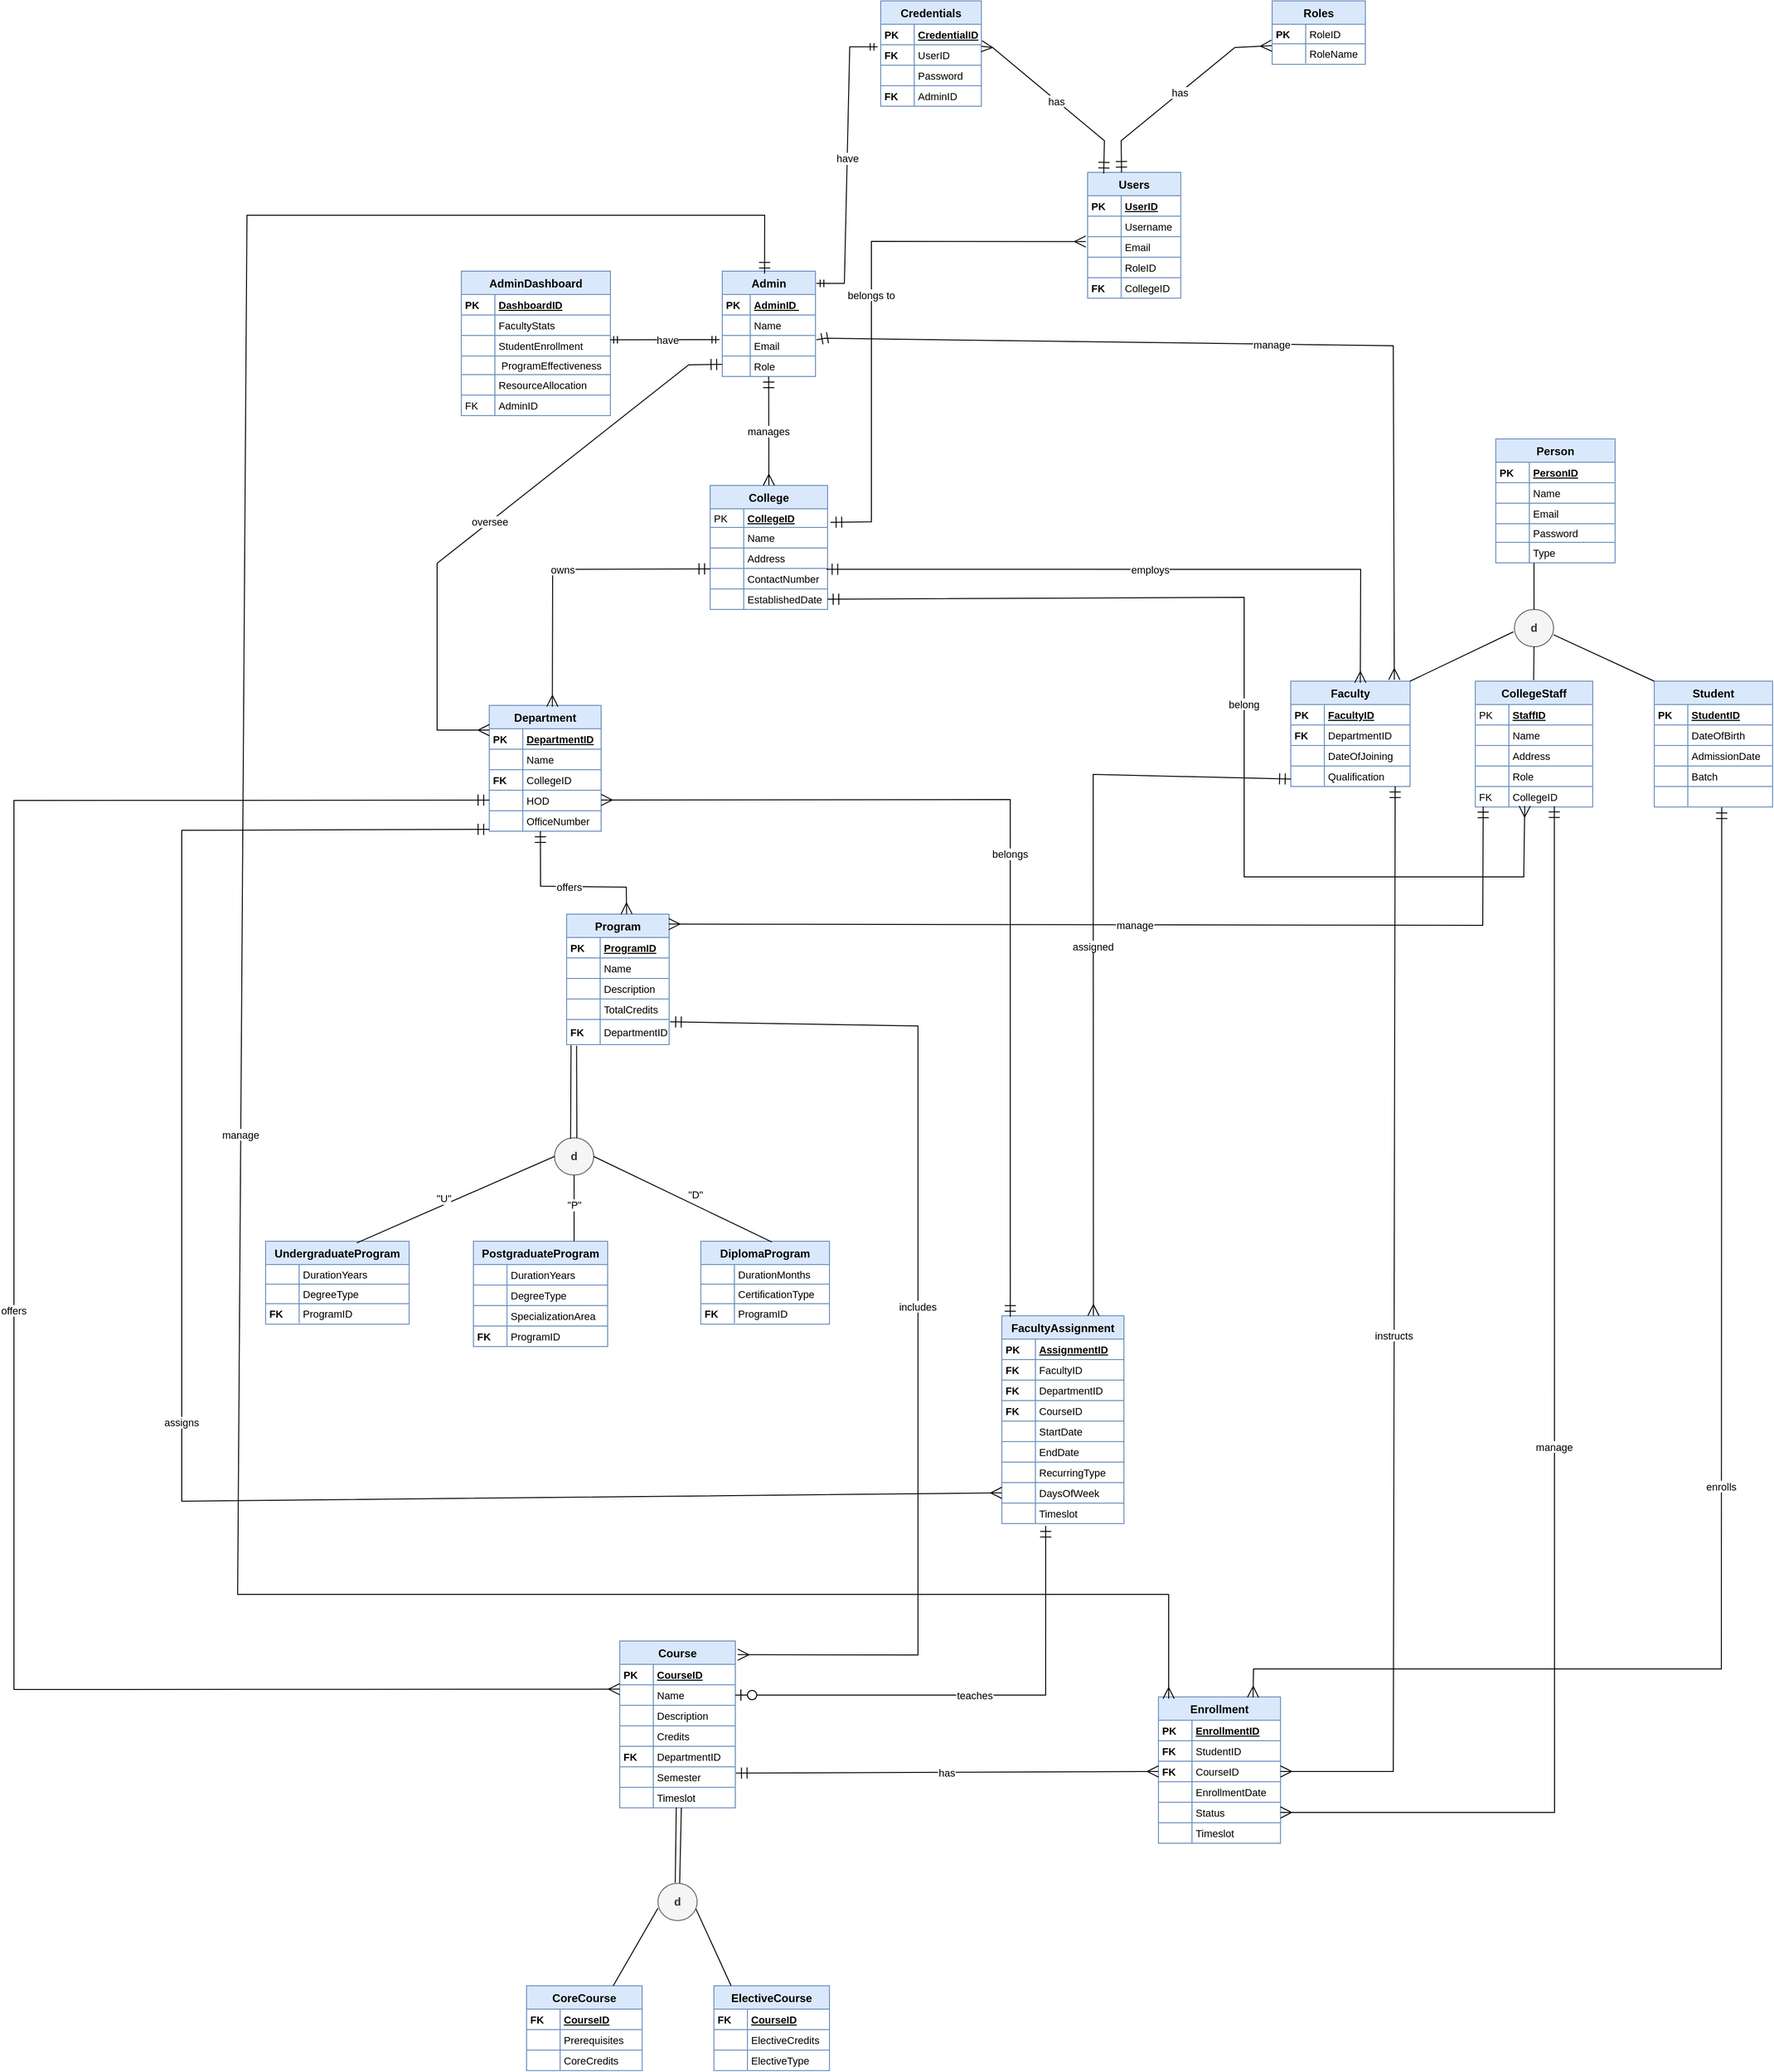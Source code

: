 <mxfile version="24.2.5" type="device">
  <diagram id="R2lEEEUBdFMjLlhIrx00" name="Page-1">
    <mxGraphModel dx="5050" dy="3512" grid="1" gridSize="10" guides="1" tooltips="1" connect="1" arrows="1" fold="1" page="1" pageScale="1" pageWidth="850" pageHeight="1100" math="0" shadow="0" extFonts="Permanent Marker^https://fonts.googleapis.com/css?family=Permanent+Marker">
      <root>
        <mxCell id="0" />
        <mxCell id="1" parent="0" />
        <mxCell id="rcP0sMhT2BlNgM5dfrod-22" value="" style="edgeStyle=entityRelationEdgeStyle;fontSize=12;html=1;endArrow=ERmandOne;startArrow=ERmandOne;rounded=0;exitX=1.01;exitY=0.116;exitDx=0;exitDy=0;exitPerimeter=0;entryX=-0.03;entryY=0.102;entryDx=0;entryDy=0;entryPerimeter=0;" edge="1" parent="1" source="OZJzlmCqY2gpluyCW24J-715" target="OZJzlmCqY2gpluyCW24J-1011">
          <mxGeometry width="100" height="100" relative="1" as="geometry">
            <mxPoint x="390" y="-120" as="sourcePoint" />
            <mxPoint x="470" y="-230" as="targetPoint" />
            <Array as="points">
              <mxPoint x="380" y="-140" />
              <mxPoint x="420" y="-144" />
            </Array>
          </mxGeometry>
        </mxCell>
        <mxCell id="rcP0sMhT2BlNgM5dfrod-23" value="have" style="edgeLabel;html=1;align=center;verticalAlign=middle;resizable=0;points=[];" vertex="1" connectable="0" parent="rcP0sMhT2BlNgM5dfrod-22">
          <mxGeometry x="0.045" relative="1" as="geometry">
            <mxPoint as="offset" />
          </mxGeometry>
        </mxCell>
        <mxCell id="OZJzlmCqY2gpluyCW24J-557" value="College" style="shape=table;startSize=25;container=1;collapsible=0;childLayout=tableLayout;fixedRows=1;rowLines=1;fontStyle=1;align=center;resizeLast=1;fillColor=#dae8fc;strokeColor=#6c8ebf;" parent="1" vertex="1">
          <mxGeometry x="297" y="240" width="126" height="133" as="geometry" />
        </mxCell>
        <mxCell id="OZJzlmCqY2gpluyCW24J-558" style="shape=tableRow;horizontal=0;startSize=0;swimlaneHead=0;swimlaneBody=0;fillColor=none;collapsible=0;dropTarget=0;points=[[0,0.5],[1,0.5]];portConstraint=eastwest;top=0;left=0;right=0;bottom=0;" parent="OZJzlmCqY2gpluyCW24J-557" vertex="1">
          <mxGeometry y="25" width="126" height="20" as="geometry" />
        </mxCell>
        <mxCell id="OZJzlmCqY2gpluyCW24J-559" value="PK" style="shape=partialRectangle;connectable=0;fillColor=none;top=0;left=0;bottom=0;right=0;align=left;spacingLeft=2;overflow=hidden;fontSize=11;" parent="OZJzlmCqY2gpluyCW24J-558" vertex="1">
          <mxGeometry width="36" height="20" as="geometry">
            <mxRectangle width="36" height="20" as="alternateBounds" />
          </mxGeometry>
        </mxCell>
        <mxCell id="OZJzlmCqY2gpluyCW24J-560" value="CollegeID" style="shape=partialRectangle;connectable=0;fillColor=none;top=0;left=0;bottom=0;right=0;align=left;spacingLeft=2;overflow=hidden;fontSize=11;fontStyle=5" parent="OZJzlmCqY2gpluyCW24J-558" vertex="1">
          <mxGeometry x="36" width="90" height="20" as="geometry">
            <mxRectangle width="90" height="20" as="alternateBounds" />
          </mxGeometry>
        </mxCell>
        <mxCell id="OZJzlmCqY2gpluyCW24J-561" style="shape=tableRow;horizontal=0;startSize=0;swimlaneHead=0;swimlaneBody=0;fillColor=none;collapsible=0;dropTarget=0;points=[[0,0.5],[1,0.5]];portConstraint=eastwest;top=0;left=0;right=0;bottom=0;" parent="OZJzlmCqY2gpluyCW24J-557" vertex="1">
          <mxGeometry y="45" width="126" height="22" as="geometry" />
        </mxCell>
        <mxCell id="OZJzlmCqY2gpluyCW24J-562" value="" style="shape=partialRectangle;connectable=0;fillColor=none;top=0;left=0;bottom=0;right=0;align=left;spacingLeft=2;overflow=hidden;fontSize=11;" parent="OZJzlmCqY2gpluyCW24J-561" vertex="1">
          <mxGeometry width="36" height="22" as="geometry">
            <mxRectangle width="36" height="22" as="alternateBounds" />
          </mxGeometry>
        </mxCell>
        <mxCell id="OZJzlmCqY2gpluyCW24J-563" value="Name" style="shape=partialRectangle;connectable=0;fillColor=none;top=0;left=0;bottom=0;right=0;align=left;spacingLeft=2;overflow=hidden;fontSize=11;" parent="OZJzlmCqY2gpluyCW24J-561" vertex="1">
          <mxGeometry x="36" width="90" height="22" as="geometry">
            <mxRectangle width="90" height="22" as="alternateBounds" />
          </mxGeometry>
        </mxCell>
        <mxCell id="OZJzlmCqY2gpluyCW24J-564" style="shape=tableRow;horizontal=0;startSize=0;swimlaneHead=0;swimlaneBody=0;fillColor=none;collapsible=0;dropTarget=0;points=[[0,0.5],[1,0.5]];portConstraint=eastwest;top=0;left=0;right=0;bottom=0;" parent="OZJzlmCqY2gpluyCW24J-557" vertex="1">
          <mxGeometry y="67" width="126" height="22" as="geometry" />
        </mxCell>
        <mxCell id="OZJzlmCqY2gpluyCW24J-565" value="" style="shape=partialRectangle;connectable=0;fillColor=none;top=0;left=0;bottom=0;right=0;align=left;spacingLeft=2;overflow=hidden;fontSize=11;" parent="OZJzlmCqY2gpluyCW24J-564" vertex="1">
          <mxGeometry width="36" height="22" as="geometry">
            <mxRectangle width="36" height="22" as="alternateBounds" />
          </mxGeometry>
        </mxCell>
        <mxCell id="OZJzlmCqY2gpluyCW24J-566" value="Address" style="shape=partialRectangle;connectable=0;fillColor=none;top=0;left=0;bottom=0;right=0;align=left;spacingLeft=2;overflow=hidden;fontSize=11;" parent="OZJzlmCqY2gpluyCW24J-564" vertex="1">
          <mxGeometry x="36" width="90" height="22" as="geometry">
            <mxRectangle width="90" height="22" as="alternateBounds" />
          </mxGeometry>
        </mxCell>
        <mxCell id="OZJzlmCqY2gpluyCW24J-567" style="shape=tableRow;horizontal=0;startSize=0;swimlaneHead=0;swimlaneBody=0;fillColor=none;collapsible=0;dropTarget=0;points=[[0,0.5],[1,0.5]];portConstraint=eastwest;top=0;left=0;right=0;bottom=0;" parent="OZJzlmCqY2gpluyCW24J-557" vertex="1">
          <mxGeometry y="89" width="126" height="22" as="geometry" />
        </mxCell>
        <mxCell id="OZJzlmCqY2gpluyCW24J-568" value="" style="shape=partialRectangle;connectable=0;fillColor=none;top=0;left=0;bottom=0;right=0;align=left;spacingLeft=2;overflow=hidden;fontSize=11;" parent="OZJzlmCqY2gpluyCW24J-567" vertex="1">
          <mxGeometry width="36" height="22" as="geometry">
            <mxRectangle width="36" height="22" as="alternateBounds" />
          </mxGeometry>
        </mxCell>
        <mxCell id="OZJzlmCqY2gpluyCW24J-569" value="ContactNumber" style="shape=partialRectangle;connectable=0;fillColor=none;top=0;left=0;bottom=0;right=0;align=left;spacingLeft=2;overflow=hidden;fontSize=11;" parent="OZJzlmCqY2gpluyCW24J-567" vertex="1">
          <mxGeometry x="36" width="90" height="22" as="geometry">
            <mxRectangle width="90" height="22" as="alternateBounds" />
          </mxGeometry>
        </mxCell>
        <mxCell id="OZJzlmCqY2gpluyCW24J-570" style="shape=tableRow;horizontal=0;startSize=0;swimlaneHead=0;swimlaneBody=0;fillColor=none;collapsible=0;dropTarget=0;points=[[0,0.5],[1,0.5]];portConstraint=eastwest;top=0;left=0;right=0;bottom=0;" parent="OZJzlmCqY2gpluyCW24J-557" vertex="1">
          <mxGeometry y="111" width="126" height="22" as="geometry" />
        </mxCell>
        <mxCell id="OZJzlmCqY2gpluyCW24J-571" value="" style="shape=partialRectangle;connectable=0;fillColor=none;top=0;left=0;bottom=0;right=0;align=left;spacingLeft=2;overflow=hidden;fontSize=11;" parent="OZJzlmCqY2gpluyCW24J-570" vertex="1">
          <mxGeometry width="36" height="22" as="geometry">
            <mxRectangle width="36" height="22" as="alternateBounds" />
          </mxGeometry>
        </mxCell>
        <mxCell id="OZJzlmCqY2gpluyCW24J-572" value="EstablishedDate" style="shape=partialRectangle;connectable=0;fillColor=none;top=0;left=0;bottom=0;right=0;align=left;spacingLeft=2;overflow=hidden;fontSize=11;" parent="OZJzlmCqY2gpluyCW24J-570" vertex="1">
          <mxGeometry x="36" width="90" height="22" as="geometry">
            <mxRectangle width="90" height="22" as="alternateBounds" />
          </mxGeometry>
        </mxCell>
        <mxCell id="OZJzlmCqY2gpluyCW24J-573" value="Department" style="shape=table;startSize=25;container=1;collapsible=0;childLayout=tableLayout;fixedRows=1;rowLines=1;fontStyle=1;align=center;resizeLast=1;fillColor=#dae8fc;strokeColor=#6c8ebf;" parent="1" vertex="1">
          <mxGeometry x="60" y="476" width="120" height="135" as="geometry" />
        </mxCell>
        <mxCell id="OZJzlmCqY2gpluyCW24J-574" style="shape=tableRow;horizontal=0;startSize=0;swimlaneHead=0;swimlaneBody=0;fillColor=none;collapsible=0;dropTarget=0;points=[[0,0.5],[1,0.5]];portConstraint=eastwest;top=0;left=0;right=0;bottom=0;" parent="OZJzlmCqY2gpluyCW24J-573" vertex="1">
          <mxGeometry y="25" width="120" height="22" as="geometry" />
        </mxCell>
        <mxCell id="OZJzlmCqY2gpluyCW24J-575" value="PK" style="shape=partialRectangle;connectable=0;fillColor=none;top=0;left=0;bottom=0;right=0;align=left;spacingLeft=2;overflow=hidden;fontSize=11;fontStyle=1" parent="OZJzlmCqY2gpluyCW24J-574" vertex="1">
          <mxGeometry width="36" height="22" as="geometry">
            <mxRectangle width="36" height="22" as="alternateBounds" />
          </mxGeometry>
        </mxCell>
        <mxCell id="OZJzlmCqY2gpluyCW24J-576" value="DepartmentID" style="shape=partialRectangle;connectable=0;fillColor=none;top=0;left=0;bottom=0;right=0;align=left;spacingLeft=2;overflow=hidden;fontSize=11;fontStyle=5" parent="OZJzlmCqY2gpluyCW24J-574" vertex="1">
          <mxGeometry x="36" width="84" height="22" as="geometry">
            <mxRectangle width="84" height="22" as="alternateBounds" />
          </mxGeometry>
        </mxCell>
        <mxCell id="OZJzlmCqY2gpluyCW24J-577" style="shape=tableRow;horizontal=0;startSize=0;swimlaneHead=0;swimlaneBody=0;fillColor=none;collapsible=0;dropTarget=0;points=[[0,0.5],[1,0.5]];portConstraint=eastwest;top=0;left=0;right=0;bottom=0;" parent="OZJzlmCqY2gpluyCW24J-573" vertex="1">
          <mxGeometry y="47" width="120" height="22" as="geometry" />
        </mxCell>
        <mxCell id="OZJzlmCqY2gpluyCW24J-578" value="" style="shape=partialRectangle;connectable=0;fillColor=none;top=0;left=0;bottom=0;right=0;align=left;spacingLeft=2;overflow=hidden;fontSize=11;" parent="OZJzlmCqY2gpluyCW24J-577" vertex="1">
          <mxGeometry width="36" height="22" as="geometry">
            <mxRectangle width="36" height="22" as="alternateBounds" />
          </mxGeometry>
        </mxCell>
        <mxCell id="OZJzlmCqY2gpluyCW24J-579" value="Name" style="shape=partialRectangle;connectable=0;fillColor=none;top=0;left=0;bottom=0;right=0;align=left;spacingLeft=2;overflow=hidden;fontSize=11;" parent="OZJzlmCqY2gpluyCW24J-577" vertex="1">
          <mxGeometry x="36" width="84" height="22" as="geometry">
            <mxRectangle width="84" height="22" as="alternateBounds" />
          </mxGeometry>
        </mxCell>
        <mxCell id="OZJzlmCqY2gpluyCW24J-580" style="shape=tableRow;horizontal=0;startSize=0;swimlaneHead=0;swimlaneBody=0;fillColor=none;collapsible=0;dropTarget=0;points=[[0,0.5],[1,0.5]];portConstraint=eastwest;top=0;left=0;right=0;bottom=0;" parent="OZJzlmCqY2gpluyCW24J-573" vertex="1">
          <mxGeometry y="69" width="120" height="22" as="geometry" />
        </mxCell>
        <mxCell id="OZJzlmCqY2gpluyCW24J-581" value="FK" style="shape=partialRectangle;connectable=0;fillColor=none;top=0;left=0;bottom=0;right=0;align=left;spacingLeft=2;overflow=hidden;fontSize=11;fontStyle=1" parent="OZJzlmCqY2gpluyCW24J-580" vertex="1">
          <mxGeometry width="36" height="22" as="geometry">
            <mxRectangle width="36" height="22" as="alternateBounds" />
          </mxGeometry>
        </mxCell>
        <mxCell id="OZJzlmCqY2gpluyCW24J-582" value="CollegeID" style="shape=partialRectangle;connectable=0;fillColor=none;top=0;left=0;bottom=0;right=0;align=left;spacingLeft=2;overflow=hidden;fontSize=11;" parent="OZJzlmCqY2gpluyCW24J-580" vertex="1">
          <mxGeometry x="36" width="84" height="22" as="geometry">
            <mxRectangle width="84" height="22" as="alternateBounds" />
          </mxGeometry>
        </mxCell>
        <mxCell id="OZJzlmCqY2gpluyCW24J-583" style="shape=tableRow;horizontal=0;startSize=0;swimlaneHead=0;swimlaneBody=0;fillColor=none;collapsible=0;dropTarget=0;points=[[0,0.5],[1,0.5]];portConstraint=eastwest;top=0;left=0;right=0;bottom=0;" parent="OZJzlmCqY2gpluyCW24J-573" vertex="1">
          <mxGeometry y="91" width="120" height="22" as="geometry" />
        </mxCell>
        <mxCell id="OZJzlmCqY2gpluyCW24J-584" value="" style="shape=partialRectangle;connectable=0;fillColor=none;top=0;left=0;bottom=0;right=0;align=left;spacingLeft=2;overflow=hidden;fontSize=11;" parent="OZJzlmCqY2gpluyCW24J-583" vertex="1">
          <mxGeometry width="36" height="22" as="geometry">
            <mxRectangle width="36" height="22" as="alternateBounds" />
          </mxGeometry>
        </mxCell>
        <mxCell id="OZJzlmCqY2gpluyCW24J-585" value="HOD" style="shape=partialRectangle;connectable=0;fillColor=none;top=0;left=0;bottom=0;right=0;align=left;spacingLeft=2;overflow=hidden;fontSize=11;" parent="OZJzlmCqY2gpluyCW24J-583" vertex="1">
          <mxGeometry x="36" width="84" height="22" as="geometry">
            <mxRectangle width="84" height="22" as="alternateBounds" />
          </mxGeometry>
        </mxCell>
        <mxCell id="OZJzlmCqY2gpluyCW24J-586" style="shape=tableRow;horizontal=0;startSize=0;swimlaneHead=0;swimlaneBody=0;fillColor=none;collapsible=0;dropTarget=0;points=[[0,0.5],[1,0.5]];portConstraint=eastwest;top=0;left=0;right=0;bottom=0;" parent="OZJzlmCqY2gpluyCW24J-573" vertex="1">
          <mxGeometry y="113" width="120" height="22" as="geometry" />
        </mxCell>
        <mxCell id="OZJzlmCqY2gpluyCW24J-587" value="" style="shape=partialRectangle;connectable=0;fillColor=none;top=0;left=0;bottom=0;right=0;align=left;spacingLeft=2;overflow=hidden;fontSize=11;" parent="OZJzlmCqY2gpluyCW24J-586" vertex="1">
          <mxGeometry width="36" height="22" as="geometry">
            <mxRectangle width="36" height="22" as="alternateBounds" />
          </mxGeometry>
        </mxCell>
        <mxCell id="OZJzlmCqY2gpluyCW24J-588" value="OfficeNumber" style="shape=partialRectangle;connectable=0;fillColor=none;top=0;left=0;bottom=0;right=0;align=left;spacingLeft=2;overflow=hidden;fontSize=11;" parent="OZJzlmCqY2gpluyCW24J-586" vertex="1">
          <mxGeometry x="36" width="84" height="22" as="geometry">
            <mxRectangle width="84" height="22" as="alternateBounds" />
          </mxGeometry>
        </mxCell>
        <mxCell id="OZJzlmCqY2gpluyCW24J-589" value="Course" style="shape=table;startSize=25;container=1;collapsible=0;childLayout=tableLayout;fixedRows=1;rowLines=1;fontStyle=1;align=center;resizeLast=1;fillColor=#dae8fc;strokeColor=#6c8ebf;" parent="1" vertex="1">
          <mxGeometry x="200" y="1480" width="124" height="179" as="geometry" />
        </mxCell>
        <mxCell id="OZJzlmCqY2gpluyCW24J-590" style="shape=tableRow;horizontal=0;startSize=0;swimlaneHead=0;swimlaneBody=0;fillColor=none;collapsible=0;dropTarget=0;points=[[0,0.5],[1,0.5]];portConstraint=eastwest;top=0;left=0;right=0;bottom=0;" parent="OZJzlmCqY2gpluyCW24J-589" vertex="1">
          <mxGeometry y="25" width="124" height="22" as="geometry" />
        </mxCell>
        <mxCell id="OZJzlmCqY2gpluyCW24J-591" value="PK" style="shape=partialRectangle;connectable=0;fillColor=none;top=0;left=0;bottom=0;right=0;align=left;spacingLeft=2;overflow=hidden;fontSize=11;fontStyle=1" parent="OZJzlmCqY2gpluyCW24J-590" vertex="1">
          <mxGeometry width="36" height="22" as="geometry">
            <mxRectangle width="36" height="22" as="alternateBounds" />
          </mxGeometry>
        </mxCell>
        <mxCell id="OZJzlmCqY2gpluyCW24J-592" value="CourseID" style="shape=partialRectangle;connectable=0;fillColor=none;top=0;left=0;bottom=0;right=0;align=left;spacingLeft=2;overflow=hidden;fontSize=11;fontStyle=5" parent="OZJzlmCqY2gpluyCW24J-590" vertex="1">
          <mxGeometry x="36" width="88" height="22" as="geometry">
            <mxRectangle width="88" height="22" as="alternateBounds" />
          </mxGeometry>
        </mxCell>
        <mxCell id="OZJzlmCqY2gpluyCW24J-593" style="shape=tableRow;horizontal=0;startSize=0;swimlaneHead=0;swimlaneBody=0;fillColor=none;collapsible=0;dropTarget=0;points=[[0,0.5],[1,0.5]];portConstraint=eastwest;top=0;left=0;right=0;bottom=0;" parent="OZJzlmCqY2gpluyCW24J-589" vertex="1">
          <mxGeometry y="47" width="124" height="22" as="geometry" />
        </mxCell>
        <mxCell id="OZJzlmCqY2gpluyCW24J-594" value="                                                    " style="shape=partialRectangle;connectable=0;fillColor=none;top=0;left=0;bottom=0;right=0;align=left;spacingLeft=2;overflow=hidden;fontSize=11;" parent="OZJzlmCqY2gpluyCW24J-593" vertex="1">
          <mxGeometry width="36" height="22" as="geometry">
            <mxRectangle width="36" height="22" as="alternateBounds" />
          </mxGeometry>
        </mxCell>
        <mxCell id="OZJzlmCqY2gpluyCW24J-595" value="Name" style="shape=partialRectangle;connectable=0;fillColor=none;top=0;left=0;bottom=0;right=0;align=left;spacingLeft=2;overflow=hidden;fontSize=11;" parent="OZJzlmCqY2gpluyCW24J-593" vertex="1">
          <mxGeometry x="36" width="88" height="22" as="geometry">
            <mxRectangle width="88" height="22" as="alternateBounds" />
          </mxGeometry>
        </mxCell>
        <mxCell id="OZJzlmCqY2gpluyCW24J-596" style="shape=tableRow;horizontal=0;startSize=0;swimlaneHead=0;swimlaneBody=0;fillColor=none;collapsible=0;dropTarget=0;points=[[0,0.5],[1,0.5]];portConstraint=eastwest;top=0;left=0;right=0;bottom=0;" parent="OZJzlmCqY2gpluyCW24J-589" vertex="1">
          <mxGeometry y="69" width="124" height="22" as="geometry" />
        </mxCell>
        <mxCell id="OZJzlmCqY2gpluyCW24J-597" value="" style="shape=partialRectangle;connectable=0;fillColor=none;top=0;left=0;bottom=0;right=0;align=left;spacingLeft=2;overflow=hidden;fontSize=11;" parent="OZJzlmCqY2gpluyCW24J-596" vertex="1">
          <mxGeometry width="36" height="22" as="geometry">
            <mxRectangle width="36" height="22" as="alternateBounds" />
          </mxGeometry>
        </mxCell>
        <mxCell id="OZJzlmCqY2gpluyCW24J-598" value="Description" style="shape=partialRectangle;connectable=0;fillColor=none;top=0;left=0;bottom=0;right=0;align=left;spacingLeft=2;overflow=hidden;fontSize=11;" parent="OZJzlmCqY2gpluyCW24J-596" vertex="1">
          <mxGeometry x="36" width="88" height="22" as="geometry">
            <mxRectangle width="88" height="22" as="alternateBounds" />
          </mxGeometry>
        </mxCell>
        <mxCell id="OZJzlmCqY2gpluyCW24J-599" style="shape=tableRow;horizontal=0;startSize=0;swimlaneHead=0;swimlaneBody=0;fillColor=none;collapsible=0;dropTarget=0;points=[[0,0.5],[1,0.5]];portConstraint=eastwest;top=0;left=0;right=0;bottom=0;" parent="OZJzlmCqY2gpluyCW24J-589" vertex="1">
          <mxGeometry y="91" width="124" height="22" as="geometry" />
        </mxCell>
        <mxCell id="OZJzlmCqY2gpluyCW24J-600" value="" style="shape=partialRectangle;connectable=0;fillColor=none;top=0;left=0;bottom=0;right=0;align=left;spacingLeft=2;overflow=hidden;fontSize=11;" parent="OZJzlmCqY2gpluyCW24J-599" vertex="1">
          <mxGeometry width="36" height="22" as="geometry">
            <mxRectangle width="36" height="22" as="alternateBounds" />
          </mxGeometry>
        </mxCell>
        <mxCell id="OZJzlmCqY2gpluyCW24J-601" value="Credits" style="shape=partialRectangle;connectable=0;fillColor=none;top=0;left=0;bottom=0;right=0;align=left;spacingLeft=2;overflow=hidden;fontSize=11;" parent="OZJzlmCqY2gpluyCW24J-599" vertex="1">
          <mxGeometry x="36" width="88" height="22" as="geometry">
            <mxRectangle width="88" height="22" as="alternateBounds" />
          </mxGeometry>
        </mxCell>
        <mxCell id="OZJzlmCqY2gpluyCW24J-602" style="shape=tableRow;horizontal=0;startSize=0;swimlaneHead=0;swimlaneBody=0;fillColor=none;collapsible=0;dropTarget=0;points=[[0,0.5],[1,0.5]];portConstraint=eastwest;top=0;left=0;right=0;bottom=0;" parent="OZJzlmCqY2gpluyCW24J-589" vertex="1">
          <mxGeometry y="113" width="124" height="22" as="geometry" />
        </mxCell>
        <mxCell id="OZJzlmCqY2gpluyCW24J-603" value="FK" style="shape=partialRectangle;connectable=0;fillColor=none;top=0;left=0;bottom=0;right=0;align=left;spacingLeft=2;overflow=hidden;fontSize=11;fontStyle=1" parent="OZJzlmCqY2gpluyCW24J-602" vertex="1">
          <mxGeometry width="36" height="22" as="geometry">
            <mxRectangle width="36" height="22" as="alternateBounds" />
          </mxGeometry>
        </mxCell>
        <mxCell id="OZJzlmCqY2gpluyCW24J-604" value="DepartmentID" style="shape=partialRectangle;connectable=0;fillColor=none;top=0;left=0;bottom=0;right=0;align=left;spacingLeft=2;overflow=hidden;fontSize=11;" parent="OZJzlmCqY2gpluyCW24J-602" vertex="1">
          <mxGeometry x="36" width="88" height="22" as="geometry">
            <mxRectangle width="88" height="22" as="alternateBounds" />
          </mxGeometry>
        </mxCell>
        <mxCell id="OZJzlmCqY2gpluyCW24J-605" style="shape=tableRow;horizontal=0;startSize=0;swimlaneHead=0;swimlaneBody=0;fillColor=none;collapsible=0;dropTarget=0;points=[[0,0.5],[1,0.5]];portConstraint=eastwest;top=0;left=0;right=0;bottom=0;" parent="OZJzlmCqY2gpluyCW24J-589" vertex="1">
          <mxGeometry y="135" width="124" height="22" as="geometry" />
        </mxCell>
        <mxCell id="OZJzlmCqY2gpluyCW24J-606" value="" style="shape=partialRectangle;connectable=0;fillColor=none;top=0;left=0;bottom=0;right=0;align=left;spacingLeft=2;overflow=hidden;fontSize=11;" parent="OZJzlmCqY2gpluyCW24J-605" vertex="1">
          <mxGeometry width="36" height="22" as="geometry">
            <mxRectangle width="36" height="22" as="alternateBounds" />
          </mxGeometry>
        </mxCell>
        <mxCell id="OZJzlmCqY2gpluyCW24J-607" value="Semester" style="shape=partialRectangle;connectable=0;fillColor=none;top=0;left=0;bottom=0;right=0;align=left;spacingLeft=2;overflow=hidden;fontSize=11;" parent="OZJzlmCqY2gpluyCW24J-605" vertex="1">
          <mxGeometry x="36" width="88" height="22" as="geometry">
            <mxRectangle width="88" height="22" as="alternateBounds" />
          </mxGeometry>
        </mxCell>
        <mxCell id="OZJzlmCqY2gpluyCW24J-608" style="shape=tableRow;horizontal=0;startSize=0;swimlaneHead=0;swimlaneBody=0;fillColor=none;collapsible=0;dropTarget=0;points=[[0,0.5],[1,0.5]];portConstraint=eastwest;top=0;left=0;right=0;bottom=0;" parent="OZJzlmCqY2gpluyCW24J-589" vertex="1">
          <mxGeometry y="157" width="124" height="22" as="geometry" />
        </mxCell>
        <mxCell id="OZJzlmCqY2gpluyCW24J-609" value="" style="shape=partialRectangle;connectable=0;fillColor=none;top=0;left=0;bottom=0;right=0;align=left;spacingLeft=2;overflow=hidden;fontSize=11;" parent="OZJzlmCqY2gpluyCW24J-608" vertex="1">
          <mxGeometry width="36" height="22" as="geometry">
            <mxRectangle width="36" height="22" as="alternateBounds" />
          </mxGeometry>
        </mxCell>
        <mxCell id="OZJzlmCqY2gpluyCW24J-610" value="Timeslot" style="shape=partialRectangle;connectable=0;fillColor=none;top=0;left=0;bottom=0;right=0;align=left;spacingLeft=2;overflow=hidden;fontSize=11;" parent="OZJzlmCqY2gpluyCW24J-608" vertex="1">
          <mxGeometry x="36" width="88" height="22" as="geometry">
            <mxRectangle width="88" height="22" as="alternateBounds" />
          </mxGeometry>
        </mxCell>
        <mxCell id="OZJzlmCqY2gpluyCW24J-611" value="FacultyAssignment" style="shape=table;startSize=25;container=1;collapsible=0;childLayout=tableLayout;fixedRows=1;rowLines=1;fontStyle=1;align=center;resizeLast=1;fillColor=#dae8fc;strokeColor=#6c8ebf;" parent="1" vertex="1">
          <mxGeometry x="610" y="1131" width="131" height="223" as="geometry" />
        </mxCell>
        <mxCell id="OZJzlmCqY2gpluyCW24J-612" style="shape=tableRow;horizontal=0;startSize=0;swimlaneHead=0;swimlaneBody=0;fillColor=none;collapsible=0;dropTarget=0;points=[[0,0.5],[1,0.5]];portConstraint=eastwest;top=0;left=0;right=0;bottom=0;" parent="OZJzlmCqY2gpluyCW24J-611" vertex="1">
          <mxGeometry y="25" width="131" height="22" as="geometry" />
        </mxCell>
        <mxCell id="OZJzlmCqY2gpluyCW24J-613" value="PK" style="shape=partialRectangle;connectable=0;fillColor=none;top=0;left=0;bottom=0;right=0;align=left;spacingLeft=2;overflow=hidden;fontSize=11;fontStyle=1" parent="OZJzlmCqY2gpluyCW24J-612" vertex="1">
          <mxGeometry width="36" height="22" as="geometry">
            <mxRectangle width="36" height="22" as="alternateBounds" />
          </mxGeometry>
        </mxCell>
        <mxCell id="OZJzlmCqY2gpluyCW24J-614" value="AssignmentID" style="shape=partialRectangle;connectable=0;fillColor=none;top=0;left=0;bottom=0;right=0;align=left;spacingLeft=2;overflow=hidden;fontSize=11;fontStyle=5" parent="OZJzlmCqY2gpluyCW24J-612" vertex="1">
          <mxGeometry x="36" width="95" height="22" as="geometry">
            <mxRectangle width="95" height="22" as="alternateBounds" />
          </mxGeometry>
        </mxCell>
        <mxCell id="OZJzlmCqY2gpluyCW24J-615" style="shape=tableRow;horizontal=0;startSize=0;swimlaneHead=0;swimlaneBody=0;fillColor=none;collapsible=0;dropTarget=0;points=[[0,0.5],[1,0.5]];portConstraint=eastwest;top=0;left=0;right=0;bottom=0;" parent="OZJzlmCqY2gpluyCW24J-611" vertex="1">
          <mxGeometry y="47" width="131" height="22" as="geometry" />
        </mxCell>
        <mxCell id="OZJzlmCqY2gpluyCW24J-616" value="FK" style="shape=partialRectangle;connectable=0;fillColor=none;top=0;left=0;bottom=0;right=0;align=left;spacingLeft=2;overflow=hidden;fontSize=11;fontStyle=1" parent="OZJzlmCqY2gpluyCW24J-615" vertex="1">
          <mxGeometry width="36" height="22" as="geometry">
            <mxRectangle width="36" height="22" as="alternateBounds" />
          </mxGeometry>
        </mxCell>
        <mxCell id="OZJzlmCqY2gpluyCW24J-617" value="FacultyID" style="shape=partialRectangle;connectable=0;fillColor=none;top=0;left=0;bottom=0;right=0;align=left;spacingLeft=2;overflow=hidden;fontSize=11;" parent="OZJzlmCqY2gpluyCW24J-615" vertex="1">
          <mxGeometry x="36" width="95" height="22" as="geometry">
            <mxRectangle width="95" height="22" as="alternateBounds" />
          </mxGeometry>
        </mxCell>
        <mxCell id="OZJzlmCqY2gpluyCW24J-618" style="shape=tableRow;horizontal=0;startSize=0;swimlaneHead=0;swimlaneBody=0;fillColor=none;collapsible=0;dropTarget=0;points=[[0,0.5],[1,0.5]];portConstraint=eastwest;top=0;left=0;right=0;bottom=0;" parent="OZJzlmCqY2gpluyCW24J-611" vertex="1">
          <mxGeometry y="69" width="131" height="22" as="geometry" />
        </mxCell>
        <mxCell id="OZJzlmCqY2gpluyCW24J-619" value="FK" style="shape=partialRectangle;connectable=0;fillColor=none;top=0;left=0;bottom=0;right=0;align=left;spacingLeft=2;overflow=hidden;fontSize=11;fontStyle=1" parent="OZJzlmCqY2gpluyCW24J-618" vertex="1">
          <mxGeometry width="36" height="22" as="geometry">
            <mxRectangle width="36" height="22" as="alternateBounds" />
          </mxGeometry>
        </mxCell>
        <mxCell id="OZJzlmCqY2gpluyCW24J-620" value="DepartmentID" style="shape=partialRectangle;connectable=0;fillColor=none;top=0;left=0;bottom=0;right=0;align=left;spacingLeft=2;overflow=hidden;fontSize=11;" parent="OZJzlmCqY2gpluyCW24J-618" vertex="1">
          <mxGeometry x="36" width="95" height="22" as="geometry">
            <mxRectangle width="95" height="22" as="alternateBounds" />
          </mxGeometry>
        </mxCell>
        <mxCell id="OZJzlmCqY2gpluyCW24J-621" style="shape=tableRow;horizontal=0;startSize=0;swimlaneHead=0;swimlaneBody=0;fillColor=none;collapsible=0;dropTarget=0;points=[[0,0.5],[1,0.5]];portConstraint=eastwest;top=0;left=0;right=0;bottom=0;" parent="OZJzlmCqY2gpluyCW24J-611" vertex="1">
          <mxGeometry y="91" width="131" height="22" as="geometry" />
        </mxCell>
        <mxCell id="OZJzlmCqY2gpluyCW24J-622" value="FK" style="shape=partialRectangle;connectable=0;fillColor=none;top=0;left=0;bottom=0;right=0;align=left;spacingLeft=2;overflow=hidden;fontSize=11;fontStyle=1" parent="OZJzlmCqY2gpluyCW24J-621" vertex="1">
          <mxGeometry width="36" height="22" as="geometry">
            <mxRectangle width="36" height="22" as="alternateBounds" />
          </mxGeometry>
        </mxCell>
        <mxCell id="OZJzlmCqY2gpluyCW24J-623" value="CourseID" style="shape=partialRectangle;connectable=0;fillColor=none;top=0;left=0;bottom=0;right=0;align=left;spacingLeft=2;overflow=hidden;fontSize=11;" parent="OZJzlmCqY2gpluyCW24J-621" vertex="1">
          <mxGeometry x="36" width="95" height="22" as="geometry">
            <mxRectangle width="95" height="22" as="alternateBounds" />
          </mxGeometry>
        </mxCell>
        <mxCell id="OZJzlmCqY2gpluyCW24J-624" style="shape=tableRow;horizontal=0;startSize=0;swimlaneHead=0;swimlaneBody=0;fillColor=none;collapsible=0;dropTarget=0;points=[[0,0.5],[1,0.5]];portConstraint=eastwest;top=0;left=0;right=0;bottom=0;" parent="OZJzlmCqY2gpluyCW24J-611" vertex="1">
          <mxGeometry y="113" width="131" height="22" as="geometry" />
        </mxCell>
        <mxCell id="OZJzlmCqY2gpluyCW24J-625" value="" style="shape=partialRectangle;connectable=0;fillColor=none;top=0;left=0;bottom=0;right=0;align=left;spacingLeft=2;overflow=hidden;fontSize=11;" parent="OZJzlmCqY2gpluyCW24J-624" vertex="1">
          <mxGeometry width="36" height="22" as="geometry">
            <mxRectangle width="36" height="22" as="alternateBounds" />
          </mxGeometry>
        </mxCell>
        <mxCell id="OZJzlmCqY2gpluyCW24J-626" value="StartDate" style="shape=partialRectangle;connectable=0;fillColor=none;top=0;left=0;bottom=0;right=0;align=left;spacingLeft=2;overflow=hidden;fontSize=11;" parent="OZJzlmCqY2gpluyCW24J-624" vertex="1">
          <mxGeometry x="36" width="95" height="22" as="geometry">
            <mxRectangle width="95" height="22" as="alternateBounds" />
          </mxGeometry>
        </mxCell>
        <mxCell id="OZJzlmCqY2gpluyCW24J-627" style="shape=tableRow;horizontal=0;startSize=0;swimlaneHead=0;swimlaneBody=0;fillColor=none;collapsible=0;dropTarget=0;points=[[0,0.5],[1,0.5]];portConstraint=eastwest;top=0;left=0;right=0;bottom=0;" parent="OZJzlmCqY2gpluyCW24J-611" vertex="1">
          <mxGeometry y="135" width="131" height="22" as="geometry" />
        </mxCell>
        <mxCell id="OZJzlmCqY2gpluyCW24J-628" value="" style="shape=partialRectangle;connectable=0;fillColor=none;top=0;left=0;bottom=0;right=0;align=left;spacingLeft=2;overflow=hidden;fontSize=11;" parent="OZJzlmCqY2gpluyCW24J-627" vertex="1">
          <mxGeometry width="36" height="22" as="geometry">
            <mxRectangle width="36" height="22" as="alternateBounds" />
          </mxGeometry>
        </mxCell>
        <mxCell id="OZJzlmCqY2gpluyCW24J-629" value="EndDate" style="shape=partialRectangle;connectable=0;fillColor=none;top=0;left=0;bottom=0;right=0;align=left;spacingLeft=2;overflow=hidden;fontSize=11;" parent="OZJzlmCqY2gpluyCW24J-627" vertex="1">
          <mxGeometry x="36" width="95" height="22" as="geometry">
            <mxRectangle width="95" height="22" as="alternateBounds" />
          </mxGeometry>
        </mxCell>
        <mxCell id="OZJzlmCqY2gpluyCW24J-630" style="shape=tableRow;horizontal=0;startSize=0;swimlaneHead=0;swimlaneBody=0;fillColor=none;collapsible=0;dropTarget=0;points=[[0,0.5],[1,0.5]];portConstraint=eastwest;top=0;left=0;right=0;bottom=0;" parent="OZJzlmCqY2gpluyCW24J-611" vertex="1">
          <mxGeometry y="157" width="131" height="22" as="geometry" />
        </mxCell>
        <mxCell id="OZJzlmCqY2gpluyCW24J-631" value="" style="shape=partialRectangle;connectable=0;fillColor=none;top=0;left=0;bottom=0;right=0;align=left;spacingLeft=2;overflow=hidden;fontSize=11;" parent="OZJzlmCqY2gpluyCW24J-630" vertex="1">
          <mxGeometry width="36" height="22" as="geometry">
            <mxRectangle width="36" height="22" as="alternateBounds" />
          </mxGeometry>
        </mxCell>
        <mxCell id="OZJzlmCqY2gpluyCW24J-632" value="RecurringType" style="shape=partialRectangle;connectable=0;fillColor=none;top=0;left=0;bottom=0;right=0;align=left;spacingLeft=2;overflow=hidden;fontSize=11;" parent="OZJzlmCqY2gpluyCW24J-630" vertex="1">
          <mxGeometry x="36" width="95" height="22" as="geometry">
            <mxRectangle width="95" height="22" as="alternateBounds" />
          </mxGeometry>
        </mxCell>
        <mxCell id="OZJzlmCqY2gpluyCW24J-633" style="shape=tableRow;horizontal=0;startSize=0;swimlaneHead=0;swimlaneBody=0;fillColor=none;collapsible=0;dropTarget=0;points=[[0,0.5],[1,0.5]];portConstraint=eastwest;top=0;left=0;right=0;bottom=0;" parent="OZJzlmCqY2gpluyCW24J-611" vertex="1">
          <mxGeometry y="179" width="131" height="22" as="geometry" />
        </mxCell>
        <mxCell id="OZJzlmCqY2gpluyCW24J-634" value="" style="shape=partialRectangle;connectable=0;fillColor=none;top=0;left=0;bottom=0;right=0;align=left;spacingLeft=2;overflow=hidden;fontSize=11;" parent="OZJzlmCqY2gpluyCW24J-633" vertex="1">
          <mxGeometry width="36" height="22" as="geometry">
            <mxRectangle width="36" height="22" as="alternateBounds" />
          </mxGeometry>
        </mxCell>
        <mxCell id="OZJzlmCqY2gpluyCW24J-635" value="DaysOfWeek" style="shape=partialRectangle;connectable=0;fillColor=none;top=0;left=0;bottom=0;right=0;align=left;spacingLeft=2;overflow=hidden;fontSize=11;" parent="OZJzlmCqY2gpluyCW24J-633" vertex="1">
          <mxGeometry x="36" width="95" height="22" as="geometry">
            <mxRectangle width="95" height="22" as="alternateBounds" />
          </mxGeometry>
        </mxCell>
        <mxCell id="OZJzlmCqY2gpluyCW24J-636" style="shape=tableRow;horizontal=0;startSize=0;swimlaneHead=0;swimlaneBody=0;fillColor=none;collapsible=0;dropTarget=0;points=[[0,0.5],[1,0.5]];portConstraint=eastwest;top=0;left=0;right=0;bottom=0;" parent="OZJzlmCqY2gpluyCW24J-611" vertex="1">
          <mxGeometry y="201" width="131" height="22" as="geometry" />
        </mxCell>
        <mxCell id="OZJzlmCqY2gpluyCW24J-637" value="" style="shape=partialRectangle;connectable=0;fillColor=none;top=0;left=0;bottom=0;right=0;align=left;spacingLeft=2;overflow=hidden;fontSize=11;" parent="OZJzlmCqY2gpluyCW24J-636" vertex="1">
          <mxGeometry width="36" height="22" as="geometry">
            <mxRectangle width="36" height="22" as="alternateBounds" />
          </mxGeometry>
        </mxCell>
        <mxCell id="OZJzlmCqY2gpluyCW24J-638" value="Timeslot" style="shape=partialRectangle;connectable=0;fillColor=none;top=0;left=0;bottom=0;right=0;align=left;spacingLeft=2;overflow=hidden;fontSize=11;" parent="OZJzlmCqY2gpluyCW24J-636" vertex="1">
          <mxGeometry x="36" width="95" height="22" as="geometry">
            <mxRectangle width="95" height="22" as="alternateBounds" />
          </mxGeometry>
        </mxCell>
        <mxCell id="OZJzlmCqY2gpluyCW24J-639" value="Enrollment" style="shape=table;startSize=25;container=1;collapsible=0;childLayout=tableLayout;fixedRows=1;rowLines=1;fontStyle=1;align=center;resizeLast=1;fillColor=#dae8fc;strokeColor=#6c8ebf;" parent="1" vertex="1">
          <mxGeometry x="778" y="1540" width="131" height="157" as="geometry" />
        </mxCell>
        <mxCell id="OZJzlmCqY2gpluyCW24J-640" style="shape=tableRow;horizontal=0;startSize=0;swimlaneHead=0;swimlaneBody=0;fillColor=none;collapsible=0;dropTarget=0;points=[[0,0.5],[1,0.5]];portConstraint=eastwest;top=0;left=0;right=0;bottom=0;" parent="OZJzlmCqY2gpluyCW24J-639" vertex="1">
          <mxGeometry y="25" width="131" height="22" as="geometry" />
        </mxCell>
        <mxCell id="OZJzlmCqY2gpluyCW24J-641" value="PK" style="shape=partialRectangle;connectable=0;fillColor=none;top=0;left=0;bottom=0;right=0;align=left;spacingLeft=2;overflow=hidden;fontSize=11;fontStyle=1" parent="OZJzlmCqY2gpluyCW24J-640" vertex="1">
          <mxGeometry width="36" height="22" as="geometry">
            <mxRectangle width="36" height="22" as="alternateBounds" />
          </mxGeometry>
        </mxCell>
        <mxCell id="OZJzlmCqY2gpluyCW24J-642" value="EnrollmentID" style="shape=partialRectangle;connectable=0;fillColor=none;top=0;left=0;bottom=0;right=0;align=left;spacingLeft=2;overflow=hidden;fontSize=11;fontStyle=5" parent="OZJzlmCqY2gpluyCW24J-640" vertex="1">
          <mxGeometry x="36" width="95" height="22" as="geometry">
            <mxRectangle width="95" height="22" as="alternateBounds" />
          </mxGeometry>
        </mxCell>
        <mxCell id="OZJzlmCqY2gpluyCW24J-643" style="shape=tableRow;horizontal=0;startSize=0;swimlaneHead=0;swimlaneBody=0;fillColor=none;collapsible=0;dropTarget=0;points=[[0,0.5],[1,0.5]];portConstraint=eastwest;top=0;left=0;right=0;bottom=0;" parent="OZJzlmCqY2gpluyCW24J-639" vertex="1">
          <mxGeometry y="47" width="131" height="22" as="geometry" />
        </mxCell>
        <mxCell id="OZJzlmCqY2gpluyCW24J-644" value="FK" style="shape=partialRectangle;connectable=0;fillColor=none;top=0;left=0;bottom=0;right=0;align=left;spacingLeft=2;overflow=hidden;fontSize=11;fontStyle=1" parent="OZJzlmCqY2gpluyCW24J-643" vertex="1">
          <mxGeometry width="36" height="22" as="geometry">
            <mxRectangle width="36" height="22" as="alternateBounds" />
          </mxGeometry>
        </mxCell>
        <mxCell id="OZJzlmCqY2gpluyCW24J-645" value="StudentID" style="shape=partialRectangle;connectable=0;fillColor=none;top=0;left=0;bottom=0;right=0;align=left;spacingLeft=2;overflow=hidden;fontSize=11;" parent="OZJzlmCqY2gpluyCW24J-643" vertex="1">
          <mxGeometry x="36" width="95" height="22" as="geometry">
            <mxRectangle width="95" height="22" as="alternateBounds" />
          </mxGeometry>
        </mxCell>
        <mxCell id="OZJzlmCqY2gpluyCW24J-646" style="shape=tableRow;horizontal=0;startSize=0;swimlaneHead=0;swimlaneBody=0;fillColor=none;collapsible=0;dropTarget=0;points=[[0,0.5],[1,0.5]];portConstraint=eastwest;top=0;left=0;right=0;bottom=0;" parent="OZJzlmCqY2gpluyCW24J-639" vertex="1">
          <mxGeometry y="69" width="131" height="22" as="geometry" />
        </mxCell>
        <mxCell id="OZJzlmCqY2gpluyCW24J-647" value="FK" style="shape=partialRectangle;connectable=0;fillColor=none;top=0;left=0;bottom=0;right=0;align=left;spacingLeft=2;overflow=hidden;fontSize=11;fontStyle=1" parent="OZJzlmCqY2gpluyCW24J-646" vertex="1">
          <mxGeometry width="36" height="22" as="geometry">
            <mxRectangle width="36" height="22" as="alternateBounds" />
          </mxGeometry>
        </mxCell>
        <mxCell id="OZJzlmCqY2gpluyCW24J-648" value="CourseID" style="shape=partialRectangle;connectable=0;fillColor=none;top=0;left=0;bottom=0;right=0;align=left;spacingLeft=2;overflow=hidden;fontSize=11;" parent="OZJzlmCqY2gpluyCW24J-646" vertex="1">
          <mxGeometry x="36" width="95" height="22" as="geometry">
            <mxRectangle width="95" height="22" as="alternateBounds" />
          </mxGeometry>
        </mxCell>
        <mxCell id="OZJzlmCqY2gpluyCW24J-649" style="shape=tableRow;horizontal=0;startSize=0;swimlaneHead=0;swimlaneBody=0;fillColor=none;collapsible=0;dropTarget=0;points=[[0,0.5],[1,0.5]];portConstraint=eastwest;top=0;left=0;right=0;bottom=0;" parent="OZJzlmCqY2gpluyCW24J-639" vertex="1">
          <mxGeometry y="91" width="131" height="22" as="geometry" />
        </mxCell>
        <mxCell id="OZJzlmCqY2gpluyCW24J-650" value="" style="shape=partialRectangle;connectable=0;fillColor=none;top=0;left=0;bottom=0;right=0;align=left;spacingLeft=2;overflow=hidden;fontSize=11;" parent="OZJzlmCqY2gpluyCW24J-649" vertex="1">
          <mxGeometry width="36" height="22" as="geometry">
            <mxRectangle width="36" height="22" as="alternateBounds" />
          </mxGeometry>
        </mxCell>
        <mxCell id="OZJzlmCqY2gpluyCW24J-651" value="EnrollmentDate" style="shape=partialRectangle;connectable=0;fillColor=none;top=0;left=0;bottom=0;right=0;align=left;spacingLeft=2;overflow=hidden;fontSize=11;" parent="OZJzlmCqY2gpluyCW24J-649" vertex="1">
          <mxGeometry x="36" width="95" height="22" as="geometry">
            <mxRectangle width="95" height="22" as="alternateBounds" />
          </mxGeometry>
        </mxCell>
        <mxCell id="OZJzlmCqY2gpluyCW24J-652" style="shape=tableRow;horizontal=0;startSize=0;swimlaneHead=0;swimlaneBody=0;fillColor=none;collapsible=0;dropTarget=0;points=[[0,0.5],[1,0.5]];portConstraint=eastwest;top=0;left=0;right=0;bottom=0;" parent="OZJzlmCqY2gpluyCW24J-639" vertex="1">
          <mxGeometry y="113" width="131" height="22" as="geometry" />
        </mxCell>
        <mxCell id="OZJzlmCqY2gpluyCW24J-653" value="" style="shape=partialRectangle;connectable=0;fillColor=none;top=0;left=0;bottom=0;right=0;align=left;spacingLeft=2;overflow=hidden;fontSize=11;" parent="OZJzlmCqY2gpluyCW24J-652" vertex="1">
          <mxGeometry width="36" height="22" as="geometry">
            <mxRectangle width="36" height="22" as="alternateBounds" />
          </mxGeometry>
        </mxCell>
        <mxCell id="OZJzlmCqY2gpluyCW24J-654" value="Status" style="shape=partialRectangle;connectable=0;fillColor=none;top=0;left=0;bottom=0;right=0;align=left;spacingLeft=2;overflow=hidden;fontSize=11;" parent="OZJzlmCqY2gpluyCW24J-652" vertex="1">
          <mxGeometry x="36" width="95" height="22" as="geometry">
            <mxRectangle width="95" height="22" as="alternateBounds" />
          </mxGeometry>
        </mxCell>
        <mxCell id="OZJzlmCqY2gpluyCW24J-655" style="shape=tableRow;horizontal=0;startSize=0;swimlaneHead=0;swimlaneBody=0;fillColor=none;collapsible=0;dropTarget=0;points=[[0,0.5],[1,0.5]];portConstraint=eastwest;top=0;left=0;right=0;bottom=0;" parent="OZJzlmCqY2gpluyCW24J-639" vertex="1">
          <mxGeometry y="135" width="131" height="22" as="geometry" />
        </mxCell>
        <mxCell id="OZJzlmCqY2gpluyCW24J-656" value="" style="shape=partialRectangle;connectable=0;fillColor=none;top=0;left=0;bottom=0;right=0;align=left;spacingLeft=2;overflow=hidden;fontSize=11;" parent="OZJzlmCqY2gpluyCW24J-655" vertex="1">
          <mxGeometry width="36" height="22" as="geometry">
            <mxRectangle width="36" height="22" as="alternateBounds" />
          </mxGeometry>
        </mxCell>
        <mxCell id="OZJzlmCqY2gpluyCW24J-657" value="Timeslot" style="shape=partialRectangle;connectable=0;fillColor=none;top=0;left=0;bottom=0;right=0;align=left;spacingLeft=2;overflow=hidden;fontSize=11;" parent="OZJzlmCqY2gpluyCW24J-655" vertex="1">
          <mxGeometry x="36" width="95" height="22" as="geometry">
            <mxRectangle width="95" height="22" as="alternateBounds" />
          </mxGeometry>
        </mxCell>
        <mxCell id="OZJzlmCqY2gpluyCW24J-658" value="Faculty" style="shape=table;startSize=25;container=1;collapsible=0;childLayout=tableLayout;fixedRows=1;rowLines=1;fontStyle=1;align=center;resizeLast=1;fillColor=#dae8fc;strokeColor=#6c8ebf;" parent="1" vertex="1">
          <mxGeometry x="920" y="450" width="128" height="113" as="geometry" />
        </mxCell>
        <mxCell id="OZJzlmCqY2gpluyCW24J-659" style="shape=tableRow;horizontal=0;startSize=0;swimlaneHead=0;swimlaneBody=0;fillColor=none;collapsible=0;dropTarget=0;points=[[0,0.5],[1,0.5]];portConstraint=eastwest;top=0;left=0;right=0;bottom=0;" parent="OZJzlmCqY2gpluyCW24J-658" vertex="1">
          <mxGeometry y="25" width="128" height="22" as="geometry" />
        </mxCell>
        <mxCell id="OZJzlmCqY2gpluyCW24J-660" value="PK" style="shape=partialRectangle;connectable=0;fillColor=none;top=0;left=0;bottom=0;right=0;align=left;spacingLeft=2;overflow=hidden;fontSize=11;fontStyle=1" parent="OZJzlmCqY2gpluyCW24J-659" vertex="1">
          <mxGeometry width="36" height="22" as="geometry">
            <mxRectangle width="36" height="22" as="alternateBounds" />
          </mxGeometry>
        </mxCell>
        <mxCell id="OZJzlmCqY2gpluyCW24J-661" value="FacultyID" style="shape=partialRectangle;connectable=0;fillColor=none;top=0;left=0;bottom=0;right=0;align=left;spacingLeft=2;overflow=hidden;fontSize=11;fontStyle=5" parent="OZJzlmCqY2gpluyCW24J-659" vertex="1">
          <mxGeometry x="36" width="92" height="22" as="geometry">
            <mxRectangle width="92" height="22" as="alternateBounds" />
          </mxGeometry>
        </mxCell>
        <mxCell id="OZJzlmCqY2gpluyCW24J-668" style="shape=tableRow;horizontal=0;startSize=0;swimlaneHead=0;swimlaneBody=0;fillColor=none;collapsible=0;dropTarget=0;points=[[0,0.5],[1,0.5]];portConstraint=eastwest;top=0;left=0;right=0;bottom=0;" parent="OZJzlmCqY2gpluyCW24J-658" vertex="1">
          <mxGeometry y="47" width="128" height="22" as="geometry" />
        </mxCell>
        <mxCell id="OZJzlmCqY2gpluyCW24J-669" value="FK" style="shape=partialRectangle;connectable=0;fillColor=none;top=0;left=0;bottom=0;right=0;align=left;spacingLeft=2;overflow=hidden;fontSize=11;fontStyle=1" parent="OZJzlmCqY2gpluyCW24J-668" vertex="1">
          <mxGeometry width="36" height="22" as="geometry">
            <mxRectangle width="36" height="22" as="alternateBounds" />
          </mxGeometry>
        </mxCell>
        <mxCell id="OZJzlmCqY2gpluyCW24J-670" value="DepartmentID" style="shape=partialRectangle;connectable=0;fillColor=none;top=0;left=0;bottom=0;right=0;align=left;spacingLeft=2;overflow=hidden;fontSize=11;" parent="OZJzlmCqY2gpluyCW24J-668" vertex="1">
          <mxGeometry x="36" width="92" height="22" as="geometry">
            <mxRectangle width="92" height="22" as="alternateBounds" />
          </mxGeometry>
        </mxCell>
        <mxCell id="OZJzlmCqY2gpluyCW24J-671" style="shape=tableRow;horizontal=0;startSize=0;swimlaneHead=0;swimlaneBody=0;fillColor=none;collapsible=0;dropTarget=0;points=[[0,0.5],[1,0.5]];portConstraint=eastwest;top=0;left=0;right=0;bottom=0;" parent="OZJzlmCqY2gpluyCW24J-658" vertex="1">
          <mxGeometry y="69" width="128" height="22" as="geometry" />
        </mxCell>
        <mxCell id="OZJzlmCqY2gpluyCW24J-672" value="" style="shape=partialRectangle;connectable=0;fillColor=none;top=0;left=0;bottom=0;right=0;align=left;spacingLeft=2;overflow=hidden;fontSize=11;" parent="OZJzlmCqY2gpluyCW24J-671" vertex="1">
          <mxGeometry width="36" height="22" as="geometry">
            <mxRectangle width="36" height="22" as="alternateBounds" />
          </mxGeometry>
        </mxCell>
        <mxCell id="OZJzlmCqY2gpluyCW24J-673" value="DateOfJoining" style="shape=partialRectangle;connectable=0;fillColor=none;top=0;left=0;bottom=0;right=0;align=left;spacingLeft=2;overflow=hidden;fontSize=11;" parent="OZJzlmCqY2gpluyCW24J-671" vertex="1">
          <mxGeometry x="36" width="92" height="22" as="geometry">
            <mxRectangle width="92" height="22" as="alternateBounds" />
          </mxGeometry>
        </mxCell>
        <mxCell id="OZJzlmCqY2gpluyCW24J-674" style="shape=tableRow;horizontal=0;startSize=0;swimlaneHead=0;swimlaneBody=0;fillColor=none;collapsible=0;dropTarget=0;points=[[0,0.5],[1,0.5]];portConstraint=eastwest;top=0;left=0;right=0;bottom=0;" parent="OZJzlmCqY2gpluyCW24J-658" vertex="1">
          <mxGeometry y="91" width="128" height="22" as="geometry" />
        </mxCell>
        <mxCell id="OZJzlmCqY2gpluyCW24J-675" value="" style="shape=partialRectangle;connectable=0;fillColor=none;top=0;left=0;bottom=0;right=0;align=left;spacingLeft=2;overflow=hidden;fontSize=11;" parent="OZJzlmCqY2gpluyCW24J-674" vertex="1">
          <mxGeometry width="36" height="22" as="geometry">
            <mxRectangle width="36" height="22" as="alternateBounds" />
          </mxGeometry>
        </mxCell>
        <mxCell id="OZJzlmCqY2gpluyCW24J-676" value="Qualification" style="shape=partialRectangle;connectable=0;fillColor=none;top=0;left=0;bottom=0;right=0;align=left;spacingLeft=2;overflow=hidden;fontSize=11;" parent="OZJzlmCqY2gpluyCW24J-674" vertex="1">
          <mxGeometry x="36" width="92" height="22" as="geometry">
            <mxRectangle width="92" height="22" as="alternateBounds" />
          </mxGeometry>
        </mxCell>
        <mxCell id="OZJzlmCqY2gpluyCW24J-677" value="Student" style="shape=table;startSize=25;container=1;collapsible=0;childLayout=tableLayout;fixedRows=1;rowLines=1;fontStyle=1;align=center;resizeLast=1;fillColor=#dae8fc;strokeColor=#6c8ebf;" parent="1" vertex="1">
          <mxGeometry x="1310" y="450" width="127" height="135" as="geometry" />
        </mxCell>
        <mxCell id="OZJzlmCqY2gpluyCW24J-678" style="shape=tableRow;horizontal=0;startSize=0;swimlaneHead=0;swimlaneBody=0;fillColor=none;collapsible=0;dropTarget=0;points=[[0,0.5],[1,0.5]];portConstraint=eastwest;top=0;left=0;right=0;bottom=0;" parent="OZJzlmCqY2gpluyCW24J-677" vertex="1">
          <mxGeometry y="25" width="127" height="22" as="geometry" />
        </mxCell>
        <mxCell id="OZJzlmCqY2gpluyCW24J-679" value="PK" style="shape=partialRectangle;connectable=0;fillColor=none;top=0;left=0;bottom=0;right=0;align=left;spacingLeft=2;overflow=hidden;fontSize=11;fontStyle=1" parent="OZJzlmCqY2gpluyCW24J-678" vertex="1">
          <mxGeometry width="36" height="22" as="geometry">
            <mxRectangle width="36" height="22" as="alternateBounds" />
          </mxGeometry>
        </mxCell>
        <mxCell id="OZJzlmCqY2gpluyCW24J-680" value="StudentID" style="shape=partialRectangle;connectable=0;fillColor=none;top=0;left=0;bottom=0;right=0;align=left;spacingLeft=2;overflow=hidden;fontSize=11;fontStyle=5" parent="OZJzlmCqY2gpluyCW24J-678" vertex="1">
          <mxGeometry x="36" width="91" height="22" as="geometry">
            <mxRectangle width="91" height="22" as="alternateBounds" />
          </mxGeometry>
        </mxCell>
        <mxCell id="OZJzlmCqY2gpluyCW24J-687" style="shape=tableRow;horizontal=0;startSize=0;swimlaneHead=0;swimlaneBody=0;fillColor=none;collapsible=0;dropTarget=0;points=[[0,0.5],[1,0.5]];portConstraint=eastwest;top=0;left=0;right=0;bottom=0;" parent="OZJzlmCqY2gpluyCW24J-677" vertex="1">
          <mxGeometry y="47" width="127" height="22" as="geometry" />
        </mxCell>
        <mxCell id="OZJzlmCqY2gpluyCW24J-688" value="" style="shape=partialRectangle;connectable=0;fillColor=none;top=0;left=0;bottom=0;right=0;align=left;spacingLeft=2;overflow=hidden;fontSize=11;" parent="OZJzlmCqY2gpluyCW24J-687" vertex="1">
          <mxGeometry width="36" height="22" as="geometry">
            <mxRectangle width="36" height="22" as="alternateBounds" />
          </mxGeometry>
        </mxCell>
        <mxCell id="OZJzlmCqY2gpluyCW24J-689" value="DateOfBirth" style="shape=partialRectangle;connectable=0;fillColor=none;top=0;left=0;bottom=0;right=0;align=left;spacingLeft=2;overflow=hidden;fontSize=11;" parent="OZJzlmCqY2gpluyCW24J-687" vertex="1">
          <mxGeometry x="36" width="91" height="22" as="geometry">
            <mxRectangle width="91" height="22" as="alternateBounds" />
          </mxGeometry>
        </mxCell>
        <mxCell id="OZJzlmCqY2gpluyCW24J-690" style="shape=tableRow;horizontal=0;startSize=0;swimlaneHead=0;swimlaneBody=0;fillColor=none;collapsible=0;dropTarget=0;points=[[0,0.5],[1,0.5]];portConstraint=eastwest;top=0;left=0;right=0;bottom=0;" parent="OZJzlmCqY2gpluyCW24J-677" vertex="1">
          <mxGeometry y="69" width="127" height="22" as="geometry" />
        </mxCell>
        <mxCell id="OZJzlmCqY2gpluyCW24J-691" value="" style="shape=partialRectangle;connectable=0;fillColor=none;top=0;left=0;bottom=0;right=0;align=left;spacingLeft=2;overflow=hidden;fontSize=11;" parent="OZJzlmCqY2gpluyCW24J-690" vertex="1">
          <mxGeometry width="36" height="22" as="geometry">
            <mxRectangle width="36" height="22" as="alternateBounds" />
          </mxGeometry>
        </mxCell>
        <mxCell id="OZJzlmCqY2gpluyCW24J-692" value="AdmissionDate" style="shape=partialRectangle;connectable=0;fillColor=none;top=0;left=0;bottom=0;right=0;align=left;spacingLeft=2;overflow=hidden;fontSize=11;" parent="OZJzlmCqY2gpluyCW24J-690" vertex="1">
          <mxGeometry x="36" width="91" height="22" as="geometry">
            <mxRectangle width="91" height="22" as="alternateBounds" />
          </mxGeometry>
        </mxCell>
        <mxCell id="OZJzlmCqY2gpluyCW24J-693" style="shape=tableRow;horizontal=0;startSize=0;swimlaneHead=0;swimlaneBody=0;fillColor=none;collapsible=0;dropTarget=0;points=[[0,0.5],[1,0.5]];portConstraint=eastwest;top=0;left=0;right=0;bottom=0;" parent="OZJzlmCqY2gpluyCW24J-677" vertex="1">
          <mxGeometry y="91" width="127" height="22" as="geometry" />
        </mxCell>
        <mxCell id="OZJzlmCqY2gpluyCW24J-694" value="" style="shape=partialRectangle;connectable=0;fillColor=none;top=0;left=0;bottom=0;right=0;align=left;spacingLeft=2;overflow=hidden;fontSize=11;" parent="OZJzlmCqY2gpluyCW24J-693" vertex="1">
          <mxGeometry width="36" height="22" as="geometry">
            <mxRectangle width="36" height="22" as="alternateBounds" />
          </mxGeometry>
        </mxCell>
        <mxCell id="OZJzlmCqY2gpluyCW24J-695" value="Batch" style="shape=partialRectangle;connectable=0;fillColor=none;top=0;left=0;bottom=0;right=0;align=left;spacingLeft=2;overflow=hidden;fontSize=11;" parent="OZJzlmCqY2gpluyCW24J-693" vertex="1">
          <mxGeometry x="36" width="91" height="22" as="geometry">
            <mxRectangle width="91" height="22" as="alternateBounds" />
          </mxGeometry>
        </mxCell>
        <mxCell id="OZJzlmCqY2gpluyCW24J-696" style="shape=tableRow;horizontal=0;startSize=0;swimlaneHead=0;swimlaneBody=0;fillColor=none;collapsible=0;dropTarget=0;points=[[0,0.5],[1,0.5]];portConstraint=eastwest;top=0;left=0;right=0;bottom=0;" parent="OZJzlmCqY2gpluyCW24J-677" vertex="1">
          <mxGeometry y="113" width="127" height="22" as="geometry" />
        </mxCell>
        <mxCell id="OZJzlmCqY2gpluyCW24J-697" value="" style="shape=partialRectangle;connectable=0;fillColor=none;top=0;left=0;bottom=0;right=0;align=left;spacingLeft=2;overflow=hidden;fontSize=11;" parent="OZJzlmCqY2gpluyCW24J-696" vertex="1">
          <mxGeometry width="36" height="22" as="geometry">
            <mxRectangle width="36" height="22" as="alternateBounds" />
          </mxGeometry>
        </mxCell>
        <mxCell id="OZJzlmCqY2gpluyCW24J-698" value="" style="shape=partialRectangle;connectable=0;fillColor=none;top=0;left=0;bottom=0;right=0;align=left;spacingLeft=2;overflow=hidden;fontSize=11;" parent="OZJzlmCqY2gpluyCW24J-696" vertex="1">
          <mxGeometry x="36" width="91" height="22" as="geometry">
            <mxRectangle width="91" height="22" as="alternateBounds" />
          </mxGeometry>
        </mxCell>
        <mxCell id="OZJzlmCqY2gpluyCW24J-699" value="Program" style="shape=table;startSize=25;container=1;collapsible=0;childLayout=tableLayout;fixedRows=1;rowLines=1;fontStyle=1;align=center;resizeLast=1;fillColor=#dae8fc;strokeColor=#6c8ebf;" parent="1" vertex="1">
          <mxGeometry x="143" y="700" width="110" height="140" as="geometry" />
        </mxCell>
        <mxCell id="OZJzlmCqY2gpluyCW24J-700" style="shape=tableRow;horizontal=0;startSize=0;swimlaneHead=0;swimlaneBody=0;fillColor=none;collapsible=0;dropTarget=0;points=[[0,0.5],[1,0.5]];portConstraint=eastwest;top=0;left=0;right=0;bottom=0;" parent="OZJzlmCqY2gpluyCW24J-699" vertex="1">
          <mxGeometry y="25" width="110" height="22" as="geometry" />
        </mxCell>
        <mxCell id="OZJzlmCqY2gpluyCW24J-701" value="PK" style="shape=partialRectangle;connectable=0;fillColor=none;top=0;left=0;bottom=0;right=0;align=left;spacingLeft=2;overflow=hidden;fontSize=11;fontStyle=1" parent="OZJzlmCqY2gpluyCW24J-700" vertex="1">
          <mxGeometry width="36" height="22" as="geometry">
            <mxRectangle width="36" height="22" as="alternateBounds" />
          </mxGeometry>
        </mxCell>
        <mxCell id="OZJzlmCqY2gpluyCW24J-702" value="ProgramID" style="shape=partialRectangle;connectable=0;fillColor=none;top=0;left=0;bottom=0;right=0;align=left;spacingLeft=2;overflow=hidden;fontSize=11;fontStyle=5" parent="OZJzlmCqY2gpluyCW24J-700" vertex="1">
          <mxGeometry x="36" width="74" height="22" as="geometry">
            <mxRectangle width="74" height="22" as="alternateBounds" />
          </mxGeometry>
        </mxCell>
        <mxCell id="OZJzlmCqY2gpluyCW24J-703" style="shape=tableRow;horizontal=0;startSize=0;swimlaneHead=0;swimlaneBody=0;fillColor=none;collapsible=0;dropTarget=0;points=[[0,0.5],[1,0.5]];portConstraint=eastwest;top=0;left=0;right=0;bottom=0;" parent="OZJzlmCqY2gpluyCW24J-699" vertex="1">
          <mxGeometry y="47" width="110" height="22" as="geometry" />
        </mxCell>
        <mxCell id="OZJzlmCqY2gpluyCW24J-704" value="" style="shape=partialRectangle;connectable=0;fillColor=none;top=0;left=0;bottom=0;right=0;align=left;spacingLeft=2;overflow=hidden;fontSize=11;" parent="OZJzlmCqY2gpluyCW24J-703" vertex="1">
          <mxGeometry width="36" height="22" as="geometry">
            <mxRectangle width="36" height="22" as="alternateBounds" />
          </mxGeometry>
        </mxCell>
        <mxCell id="OZJzlmCqY2gpluyCW24J-705" value="Name" style="shape=partialRectangle;connectable=0;fillColor=none;top=0;left=0;bottom=0;right=0;align=left;spacingLeft=2;overflow=hidden;fontSize=11;" parent="OZJzlmCqY2gpluyCW24J-703" vertex="1">
          <mxGeometry x="36" width="74" height="22" as="geometry">
            <mxRectangle width="74" height="22" as="alternateBounds" />
          </mxGeometry>
        </mxCell>
        <mxCell id="OZJzlmCqY2gpluyCW24J-706" style="shape=tableRow;horizontal=0;startSize=0;swimlaneHead=0;swimlaneBody=0;fillColor=none;collapsible=0;dropTarget=0;points=[[0,0.5],[1,0.5]];portConstraint=eastwest;top=0;left=0;right=0;bottom=0;" parent="OZJzlmCqY2gpluyCW24J-699" vertex="1">
          <mxGeometry y="69" width="110" height="22" as="geometry" />
        </mxCell>
        <mxCell id="OZJzlmCqY2gpluyCW24J-707" value="" style="shape=partialRectangle;connectable=0;fillColor=none;top=0;left=0;bottom=0;right=0;align=left;spacingLeft=2;overflow=hidden;fontSize=11;" parent="OZJzlmCqY2gpluyCW24J-706" vertex="1">
          <mxGeometry width="36" height="22" as="geometry">
            <mxRectangle width="36" height="22" as="alternateBounds" />
          </mxGeometry>
        </mxCell>
        <mxCell id="OZJzlmCqY2gpluyCW24J-708" value="Description" style="shape=partialRectangle;connectable=0;fillColor=none;top=0;left=0;bottom=0;right=0;align=left;spacingLeft=2;overflow=hidden;fontSize=11;" parent="OZJzlmCqY2gpluyCW24J-706" vertex="1">
          <mxGeometry x="36" width="74" height="22" as="geometry">
            <mxRectangle width="74" height="22" as="alternateBounds" />
          </mxGeometry>
        </mxCell>
        <mxCell id="OZJzlmCqY2gpluyCW24J-709" style="shape=tableRow;horizontal=0;startSize=0;swimlaneHead=0;swimlaneBody=0;fillColor=none;collapsible=0;dropTarget=0;points=[[0,0.5],[1,0.5]];portConstraint=eastwest;top=0;left=0;right=0;bottom=0;" parent="OZJzlmCqY2gpluyCW24J-699" vertex="1">
          <mxGeometry y="91" width="110" height="22" as="geometry" />
        </mxCell>
        <mxCell id="OZJzlmCqY2gpluyCW24J-710" value="" style="shape=partialRectangle;connectable=0;fillColor=none;top=0;left=0;bottom=0;right=0;align=left;spacingLeft=2;overflow=hidden;fontSize=11;" parent="OZJzlmCqY2gpluyCW24J-709" vertex="1">
          <mxGeometry width="36" height="22" as="geometry">
            <mxRectangle width="36" height="22" as="alternateBounds" />
          </mxGeometry>
        </mxCell>
        <mxCell id="OZJzlmCqY2gpluyCW24J-711" value="TotalCredits" style="shape=partialRectangle;connectable=0;fillColor=none;top=0;left=0;bottom=0;right=0;align=left;spacingLeft=2;overflow=hidden;fontSize=11;" parent="OZJzlmCqY2gpluyCW24J-709" vertex="1">
          <mxGeometry x="36" width="74" height="22" as="geometry">
            <mxRectangle width="74" height="22" as="alternateBounds" />
          </mxGeometry>
        </mxCell>
        <mxCell id="OZJzlmCqY2gpluyCW24J-712" style="shape=tableRow;horizontal=0;startSize=0;swimlaneHead=0;swimlaneBody=0;fillColor=none;collapsible=0;dropTarget=0;points=[[0,0.5],[1,0.5]];portConstraint=eastwest;top=0;left=0;right=0;bottom=0;" parent="OZJzlmCqY2gpluyCW24J-699" vertex="1">
          <mxGeometry y="113" width="110" height="27" as="geometry" />
        </mxCell>
        <mxCell id="OZJzlmCqY2gpluyCW24J-713" value="FK" style="shape=partialRectangle;connectable=0;fillColor=none;top=0;left=0;bottom=0;right=0;align=left;spacingLeft=2;overflow=hidden;fontSize=11;fontStyle=1" parent="OZJzlmCqY2gpluyCW24J-712" vertex="1">
          <mxGeometry width="36" height="27" as="geometry">
            <mxRectangle width="36" height="27" as="alternateBounds" />
          </mxGeometry>
        </mxCell>
        <mxCell id="OZJzlmCqY2gpluyCW24J-714" value="DepartmentID" style="shape=partialRectangle;connectable=0;fillColor=none;top=0;left=0;bottom=0;right=0;align=left;spacingLeft=2;overflow=hidden;fontSize=11;" parent="OZJzlmCqY2gpluyCW24J-712" vertex="1">
          <mxGeometry x="36" width="74" height="27" as="geometry">
            <mxRectangle width="74" height="27" as="alternateBounds" />
          </mxGeometry>
        </mxCell>
        <mxCell id="OZJzlmCqY2gpluyCW24J-715" value="Admin" style="shape=table;startSize=25;container=1;collapsible=0;childLayout=tableLayout;fixedRows=1;rowLines=1;fontStyle=1;align=center;resizeLast=1;fillColor=#dae8fc;strokeColor=#6c8ebf;" parent="1" vertex="1">
          <mxGeometry x="310" y="10" width="100" height="113" as="geometry" />
        </mxCell>
        <mxCell id="OZJzlmCqY2gpluyCW24J-716" style="shape=tableRow;horizontal=0;startSize=0;swimlaneHead=0;swimlaneBody=0;fillColor=none;collapsible=0;dropTarget=0;points=[[0,0.5],[1,0.5]];portConstraint=eastwest;top=0;left=0;right=0;bottom=0;" parent="OZJzlmCqY2gpluyCW24J-715" vertex="1">
          <mxGeometry y="25" width="100" height="22" as="geometry" />
        </mxCell>
        <mxCell id="OZJzlmCqY2gpluyCW24J-717" value="PK" style="shape=partialRectangle;connectable=0;fillColor=none;top=0;left=0;bottom=0;right=0;align=left;spacingLeft=2;overflow=hidden;fontSize=11;fontStyle=1" parent="OZJzlmCqY2gpluyCW24J-716" vertex="1">
          <mxGeometry width="30" height="22" as="geometry">
            <mxRectangle width="30" height="22" as="alternateBounds" />
          </mxGeometry>
        </mxCell>
        <mxCell id="OZJzlmCqY2gpluyCW24J-718" value="AdminID " style="shape=partialRectangle;connectable=0;fillColor=none;top=0;left=0;bottom=0;right=0;align=left;spacingLeft=2;overflow=hidden;fontSize=11;fontStyle=5" parent="OZJzlmCqY2gpluyCW24J-716" vertex="1">
          <mxGeometry x="30" width="70" height="22" as="geometry">
            <mxRectangle width="70" height="22" as="alternateBounds" />
          </mxGeometry>
        </mxCell>
        <mxCell id="OZJzlmCqY2gpluyCW24J-719" style="shape=tableRow;horizontal=0;startSize=0;swimlaneHead=0;swimlaneBody=0;fillColor=none;collapsible=0;dropTarget=0;points=[[0,0.5],[1,0.5]];portConstraint=eastwest;top=0;left=0;right=0;bottom=0;" parent="OZJzlmCqY2gpluyCW24J-715" vertex="1">
          <mxGeometry y="47" width="100" height="22" as="geometry" />
        </mxCell>
        <mxCell id="OZJzlmCqY2gpluyCW24J-720" value="" style="shape=partialRectangle;connectable=0;fillColor=none;top=0;left=0;bottom=0;right=0;align=left;spacingLeft=2;overflow=hidden;fontSize=11;" parent="OZJzlmCqY2gpluyCW24J-719" vertex="1">
          <mxGeometry width="30" height="22" as="geometry">
            <mxRectangle width="30" height="22" as="alternateBounds" />
          </mxGeometry>
        </mxCell>
        <mxCell id="OZJzlmCqY2gpluyCW24J-721" value="Name" style="shape=partialRectangle;connectable=0;fillColor=none;top=0;left=0;bottom=0;right=0;align=left;spacingLeft=2;overflow=hidden;fontSize=11;" parent="OZJzlmCqY2gpluyCW24J-719" vertex="1">
          <mxGeometry x="30" width="70" height="22" as="geometry">
            <mxRectangle width="70" height="22" as="alternateBounds" />
          </mxGeometry>
        </mxCell>
        <mxCell id="OZJzlmCqY2gpluyCW24J-722" style="shape=tableRow;horizontal=0;startSize=0;swimlaneHead=0;swimlaneBody=0;fillColor=none;collapsible=0;dropTarget=0;points=[[0,0.5],[1,0.5]];portConstraint=eastwest;top=0;left=0;right=0;bottom=0;" parent="OZJzlmCqY2gpluyCW24J-715" vertex="1">
          <mxGeometry y="69" width="100" height="22" as="geometry" />
        </mxCell>
        <mxCell id="OZJzlmCqY2gpluyCW24J-723" value="" style="shape=partialRectangle;connectable=0;fillColor=none;top=0;left=0;bottom=0;right=0;align=left;spacingLeft=2;overflow=hidden;fontSize=11;" parent="OZJzlmCqY2gpluyCW24J-722" vertex="1">
          <mxGeometry width="30" height="22" as="geometry">
            <mxRectangle width="30" height="22" as="alternateBounds" />
          </mxGeometry>
        </mxCell>
        <mxCell id="OZJzlmCqY2gpluyCW24J-724" value="Email" style="shape=partialRectangle;connectable=0;fillColor=none;top=0;left=0;bottom=0;right=0;align=left;spacingLeft=2;overflow=hidden;fontSize=11;" parent="OZJzlmCqY2gpluyCW24J-722" vertex="1">
          <mxGeometry x="30" width="70" height="22" as="geometry">
            <mxRectangle width="70" height="22" as="alternateBounds" />
          </mxGeometry>
        </mxCell>
        <mxCell id="OZJzlmCqY2gpluyCW24J-725" style="shape=tableRow;horizontal=0;startSize=0;swimlaneHead=0;swimlaneBody=0;fillColor=none;collapsible=0;dropTarget=0;points=[[0,0.5],[1,0.5]];portConstraint=eastwest;top=0;left=0;right=0;bottom=0;" parent="OZJzlmCqY2gpluyCW24J-715" vertex="1">
          <mxGeometry y="91" width="100" height="22" as="geometry" />
        </mxCell>
        <mxCell id="OZJzlmCqY2gpluyCW24J-726" value="" style="shape=partialRectangle;connectable=0;fillColor=none;top=0;left=0;bottom=0;right=0;align=left;spacingLeft=2;overflow=hidden;fontSize=11;" parent="OZJzlmCqY2gpluyCW24J-725" vertex="1">
          <mxGeometry width="30" height="22" as="geometry">
            <mxRectangle width="30" height="22" as="alternateBounds" />
          </mxGeometry>
        </mxCell>
        <mxCell id="OZJzlmCqY2gpluyCW24J-727" value="Role" style="shape=partialRectangle;connectable=0;fillColor=none;top=0;left=0;bottom=0;right=0;align=left;spacingLeft=2;overflow=hidden;fontSize=11;" parent="OZJzlmCqY2gpluyCW24J-725" vertex="1">
          <mxGeometry x="30" width="70" height="22" as="geometry">
            <mxRectangle width="70" height="22" as="alternateBounds" />
          </mxGeometry>
        </mxCell>
        <mxCell id="OZJzlmCqY2gpluyCW24J-728" value="owns" style="curved=0;startArrow=ERmandOne;startSize=10;;endArrow=ERmany;endSize=10;;exitX=0.002;exitY=0.672;entryX=0.564;entryY=0.01;rounded=0;entryDx=0;entryDy=0;entryPerimeter=0;" parent="1" source="OZJzlmCqY2gpluyCW24J-557" target="OZJzlmCqY2gpluyCW24J-573" edge="1">
          <mxGeometry relative="1" as="geometry">
            <Array as="points">
              <mxPoint x="128" y="330" />
            </Array>
          </mxGeometry>
        </mxCell>
        <mxCell id="OZJzlmCqY2gpluyCW24J-729" value="offers" style="curved=0;startArrow=ERmandOne;startSize=10;;endArrow=ERmany;endSize=10;;exitX=-0.0;exitY=0.753;entryX=-0.004;entryY=0.287;rounded=0;" parent="1" source="OZJzlmCqY2gpluyCW24J-573" target="OZJzlmCqY2gpluyCW24J-589" edge="1">
          <mxGeometry relative="1" as="geometry">
            <Array as="points">
              <mxPoint x="-450" y="578" />
              <mxPoint x="-450" y="1532" />
            </Array>
          </mxGeometry>
        </mxCell>
        <mxCell id="OZJzlmCqY2gpluyCW24J-730" value="assigns" style="curved=0;startArrow=ERmandOne;startSize=10;;endArrow=ERmany;endSize=10;;exitX=-0.0;exitY=0.985;entryX=0;entryY=0.5;rounded=0;entryDx=0;entryDy=0;" parent="1" source="OZJzlmCqY2gpluyCW24J-573" target="OZJzlmCqY2gpluyCW24J-633" edge="1">
          <mxGeometry relative="1" as="geometry">
            <Array as="points">
              <mxPoint x="-270" y="610" />
              <mxPoint x="-270" y="1330" />
            </Array>
          </mxGeometry>
        </mxCell>
        <mxCell id="OZJzlmCqY2gpluyCW24J-731" value="has" style="curved=0;startArrow=ERmandOne;startSize=10;;endArrow=ERmany;endSize=10;;exitX=1.005;exitY=0.306;rounded=0;exitDx=0;exitDy=0;entryX=0;entryY=0.5;entryDx=0;entryDy=0;exitPerimeter=0;" parent="1" source="OZJzlmCqY2gpluyCW24J-605" target="OZJzlmCqY2gpluyCW24J-646" edge="1">
          <mxGeometry relative="1" as="geometry">
            <Array as="points" />
            <mxPoint x="740" y="1660" as="targetPoint" />
          </mxGeometry>
        </mxCell>
        <mxCell id="OZJzlmCqY2gpluyCW24J-732" value="assigned" style="curved=0;startArrow=ERmandOne;startSize=10;;endArrow=ERmany;endSize=10;;exitX=-0.002;exitY=0.931;rounded=0;entryX=0.75;entryY=0;entryDx=0;entryDy=0;" parent="1" source="OZJzlmCqY2gpluyCW24J-658" target="OZJzlmCqY2gpluyCW24J-611" edge="1">
          <mxGeometry relative="1" as="geometry">
            <Array as="points">
              <mxPoint x="708" y="550" />
            </Array>
            <mxPoint x="720" y="701" as="targetPoint" />
          </mxGeometry>
        </mxCell>
        <mxCell id="OZJzlmCqY2gpluyCW24J-733" value="teaches" style="curved=0;startArrow=ERmandOne;startSize=10;;endArrow=ERzeroToOne;endSize=10;;exitX=0.359;exitY=1.11;entryX=1;entryY=0.5;rounded=0;exitDx=0;exitDy=0;exitPerimeter=0;entryDx=0;entryDy=0;" parent="1" source="OZJzlmCqY2gpluyCW24J-636" target="OZJzlmCqY2gpluyCW24J-593" edge="1">
          <mxGeometry relative="1" as="geometry">
            <Array as="points">
              <mxPoint x="657" y="1538" />
            </Array>
          </mxGeometry>
        </mxCell>
        <mxCell id="OZJzlmCqY2gpluyCW24J-734" value="belongs" style="curved=0;startArrow=ERmandOne;startSize=10;;endArrow=ERmany;endSize=10;;entryX=0.997;entryY=0.75;rounded=0;exitX=0.069;exitY=0.005;exitDx=0;exitDy=0;exitPerimeter=0;" parent="1" source="OZJzlmCqY2gpluyCW24J-611" target="OZJzlmCqY2gpluyCW24J-573" edge="1">
          <mxGeometry relative="1" as="geometry">
            <Array as="points">
              <mxPoint x="619" y="577" />
            </Array>
          </mxGeometry>
        </mxCell>
        <mxCell id="OZJzlmCqY2gpluyCW24J-735" value="instructs" style="curved=0;startArrow=ERmandOne;startSize=10;;endArrow=ERmany;endSize=10;;exitX=0.875;exitY=0.994;entryX=1;entryY=0.5;rounded=0;entryDx=0;entryDy=0;exitDx=0;exitDy=0;exitPerimeter=0;" parent="1" source="OZJzlmCqY2gpluyCW24J-674" target="OZJzlmCqY2gpluyCW24J-646" edge="1">
          <mxGeometry relative="1" as="geometry">
            <Array as="points">
              <mxPoint x="1030" y="1620" />
            </Array>
          </mxGeometry>
        </mxCell>
        <mxCell id="OZJzlmCqY2gpluyCW24J-736" value="enrolls" style="curved=0;startArrow=ERmandOne;startSize=10;;endArrow=ERmany;endSize=10;;exitX=0.57;exitY=1.018;rounded=0;entryX=0.775;entryY=0.004;entryDx=0;entryDy=0;exitDx=0;exitDy=0;exitPerimeter=0;entryPerimeter=0;" parent="1" source="OZJzlmCqY2gpluyCW24J-696" target="OZJzlmCqY2gpluyCW24J-639" edge="1">
          <mxGeometry relative="1" as="geometry">
            <Array as="points">
              <mxPoint x="1382" y="1510" />
              <mxPoint x="880" y="1510" />
            </Array>
            <mxPoint x="785" y="1255" as="targetPoint" />
          </mxGeometry>
        </mxCell>
        <mxCell id="OZJzlmCqY2gpluyCW24J-737" value="includes" style="curved=0;startArrow=ERmandOne;startSize=10;;endArrow=ERmany;endSize=10;;exitX=1.009;exitY=1.116;rounded=0;entryX=1.021;entryY=0.082;entryDx=0;entryDy=0;entryPerimeter=0;exitDx=0;exitDy=0;exitPerimeter=0;" parent="1" source="OZJzlmCqY2gpluyCW24J-709" target="OZJzlmCqY2gpluyCW24J-589" edge="1">
          <mxGeometry relative="1" as="geometry">
            <Array as="points">
              <mxPoint x="520" y="820" />
              <mxPoint x="520" y="1495" />
            </Array>
            <mxPoint x="200" y="1040" as="targetPoint" />
          </mxGeometry>
        </mxCell>
        <mxCell id="OZJzlmCqY2gpluyCW24J-738" value="offers" style="curved=0;startArrow=ERmandOne;startSize=10;;endArrow=ERmany;endSize=10;;exitX=0.457;exitY=0.999;entryX=0.585;entryY=-0.001;rounded=0;" parent="1" source="OZJzlmCqY2gpluyCW24J-573" target="OZJzlmCqY2gpluyCW24J-699" edge="1">
          <mxGeometry relative="1" as="geometry">
            <Array as="points">
              <mxPoint x="115" y="670" />
              <mxPoint x="207" y="671" />
            </Array>
          </mxGeometry>
        </mxCell>
        <mxCell id="OZJzlmCqY2gpluyCW24J-739" value="employs" style="curved=0;startArrow=ERmandOne;startSize=10;;endArrow=ERmany;endSize=10;;exitX=0.991;exitY=1.037;entryX=0.583;entryY=0.015;rounded=0;exitDx=0;exitDy=0;exitPerimeter=0;entryDx=0;entryDy=0;entryPerimeter=0;" parent="1" source="OZJzlmCqY2gpluyCW24J-564" target="OZJzlmCqY2gpluyCW24J-658" edge="1">
          <mxGeometry relative="1" as="geometry">
            <Array as="points">
              <mxPoint x="995" y="330" />
            </Array>
          </mxGeometry>
        </mxCell>
        <mxCell id="OZJzlmCqY2gpluyCW24J-740" value="manages" style="curved=1;startArrow=ERmandOne;startSize=10;;endArrow=ERmany;endSize=10;;exitX=0.498;exitY=0.996;entryX=0.5;entryY=0;rounded=0;entryDx=0;entryDy=0;" parent="1" source="OZJzlmCqY2gpluyCW24J-715" target="OZJzlmCqY2gpluyCW24J-557" edge="1">
          <mxGeometry relative="1" as="geometry">
            <Array as="points" />
          </mxGeometry>
        </mxCell>
        <mxCell id="OZJzlmCqY2gpluyCW24J-742" value="Person" style="shape=table;startSize=25;container=1;collapsible=0;childLayout=tableLayout;fixedRows=1;rowLines=1;fontStyle=1;align=center;resizeLast=1;fillColor=#dae8fc;strokeColor=#6c8ebf;" parent="1" vertex="1">
          <mxGeometry x="1140" y="190" width="128" height="133" as="geometry" />
        </mxCell>
        <mxCell id="OZJzlmCqY2gpluyCW24J-1065" style="shape=tableRow;horizontal=0;startSize=0;swimlaneHead=0;swimlaneBody=0;fillColor=none;collapsible=0;dropTarget=0;points=[[0,0.5],[1,0.5]];portConstraint=eastwest;top=0;left=0;right=0;bottom=0;" parent="OZJzlmCqY2gpluyCW24J-742" vertex="1">
          <mxGeometry y="25" width="128" height="22" as="geometry" />
        </mxCell>
        <mxCell id="OZJzlmCqY2gpluyCW24J-1066" value="PK" style="shape=partialRectangle;connectable=0;fillColor=none;top=0;left=0;bottom=0;right=0;align=left;spacingLeft=2;overflow=hidden;fontSize=11;fontStyle=1" parent="OZJzlmCqY2gpluyCW24J-1065" vertex="1">
          <mxGeometry width="36" height="22" as="geometry">
            <mxRectangle width="36" height="22" as="alternateBounds" />
          </mxGeometry>
        </mxCell>
        <mxCell id="OZJzlmCqY2gpluyCW24J-1067" value="PersonID" style="shape=partialRectangle;connectable=0;fillColor=none;top=0;left=0;bottom=0;right=0;align=left;spacingLeft=2;overflow=hidden;fontSize=11;fontStyle=5" parent="OZJzlmCqY2gpluyCW24J-1065" vertex="1">
          <mxGeometry x="36" width="92" height="22" as="geometry">
            <mxRectangle width="92" height="22" as="alternateBounds" />
          </mxGeometry>
        </mxCell>
        <mxCell id="OZJzlmCqY2gpluyCW24J-746" style="shape=tableRow;horizontal=0;startSize=0;swimlaneHead=0;swimlaneBody=0;fillColor=none;collapsible=0;dropTarget=0;points=[[0,0.5],[1,0.5]];portConstraint=eastwest;top=0;left=0;right=0;bottom=0;" parent="OZJzlmCqY2gpluyCW24J-742" vertex="1">
          <mxGeometry y="47" width="128" height="22" as="geometry" />
        </mxCell>
        <mxCell id="OZJzlmCqY2gpluyCW24J-747" value="" style="shape=partialRectangle;connectable=0;fillColor=none;top=0;left=0;bottom=0;right=0;align=left;spacingLeft=2;overflow=hidden;fontSize=11;" parent="OZJzlmCqY2gpluyCW24J-746" vertex="1">
          <mxGeometry width="36" height="22" as="geometry">
            <mxRectangle width="36" height="22" as="alternateBounds" />
          </mxGeometry>
        </mxCell>
        <mxCell id="OZJzlmCqY2gpluyCW24J-748" value="Name" style="shape=partialRectangle;connectable=0;fillColor=none;top=0;left=0;bottom=0;right=0;align=left;spacingLeft=2;overflow=hidden;fontSize=11;" parent="OZJzlmCqY2gpluyCW24J-746" vertex="1">
          <mxGeometry x="36" width="92" height="22" as="geometry">
            <mxRectangle width="92" height="22" as="alternateBounds" />
          </mxGeometry>
        </mxCell>
        <mxCell id="OZJzlmCqY2gpluyCW24J-749" style="shape=tableRow;horizontal=0;startSize=0;swimlaneHead=0;swimlaneBody=0;fillColor=none;collapsible=0;dropTarget=0;points=[[0,0.5],[1,0.5]];portConstraint=eastwest;top=0;left=0;right=0;bottom=0;" parent="OZJzlmCqY2gpluyCW24J-742" vertex="1">
          <mxGeometry y="69" width="128" height="22" as="geometry" />
        </mxCell>
        <mxCell id="OZJzlmCqY2gpluyCW24J-750" value="" style="shape=partialRectangle;connectable=0;fillColor=none;top=0;left=0;bottom=0;right=0;align=left;spacingLeft=2;overflow=hidden;fontSize=11;" parent="OZJzlmCqY2gpluyCW24J-749" vertex="1">
          <mxGeometry width="36" height="22" as="geometry">
            <mxRectangle width="36" height="22" as="alternateBounds" />
          </mxGeometry>
        </mxCell>
        <mxCell id="OZJzlmCqY2gpluyCW24J-751" value="Email" style="shape=partialRectangle;connectable=0;fillColor=none;top=0;left=0;bottom=0;right=0;align=left;spacingLeft=2;overflow=hidden;fontSize=11;" parent="OZJzlmCqY2gpluyCW24J-749" vertex="1">
          <mxGeometry x="36" width="92" height="22" as="geometry">
            <mxRectangle width="92" height="22" as="alternateBounds" />
          </mxGeometry>
        </mxCell>
        <mxCell id="OZJzlmCqY2gpluyCW24J-752" style="shape=tableRow;horizontal=0;startSize=0;swimlaneHead=0;swimlaneBody=0;fillColor=none;collapsible=0;dropTarget=0;points=[[0,0.5],[1,0.5]];portConstraint=eastwest;top=0;left=0;right=0;bottom=0;" parent="OZJzlmCqY2gpluyCW24J-742" vertex="1">
          <mxGeometry y="91" width="128" height="20" as="geometry" />
        </mxCell>
        <mxCell id="OZJzlmCqY2gpluyCW24J-753" value="" style="shape=partialRectangle;connectable=0;fillColor=none;top=0;left=0;bottom=0;right=0;align=left;spacingLeft=2;overflow=hidden;fontSize=11;fontStyle=1" parent="OZJzlmCqY2gpluyCW24J-752" vertex="1">
          <mxGeometry width="36" height="20" as="geometry">
            <mxRectangle width="36" height="20" as="alternateBounds" />
          </mxGeometry>
        </mxCell>
        <mxCell id="OZJzlmCqY2gpluyCW24J-754" value="Password" style="shape=partialRectangle;connectable=0;fillColor=none;top=0;left=0;bottom=0;right=0;align=left;spacingLeft=2;overflow=hidden;fontSize=11;" parent="OZJzlmCqY2gpluyCW24J-752" vertex="1">
          <mxGeometry x="36" width="92" height="20" as="geometry">
            <mxRectangle width="92" height="20" as="alternateBounds" />
          </mxGeometry>
        </mxCell>
        <mxCell id="OZJzlmCqY2gpluyCW24J-758" style="shape=tableRow;horizontal=0;startSize=0;swimlaneHead=0;swimlaneBody=0;fillColor=none;collapsible=0;dropTarget=0;points=[[0,0.5],[1,0.5]];portConstraint=eastwest;top=0;left=0;right=0;bottom=0;" parent="OZJzlmCqY2gpluyCW24J-742" vertex="1">
          <mxGeometry y="111" width="128" height="22" as="geometry" />
        </mxCell>
        <mxCell id="OZJzlmCqY2gpluyCW24J-759" value="" style="shape=partialRectangle;connectable=0;fillColor=none;top=0;left=0;bottom=0;right=0;align=left;spacingLeft=2;overflow=hidden;fontSize=11;" parent="OZJzlmCqY2gpluyCW24J-758" vertex="1">
          <mxGeometry width="36" height="22" as="geometry">
            <mxRectangle width="36" height="22" as="alternateBounds" />
          </mxGeometry>
        </mxCell>
        <mxCell id="OZJzlmCqY2gpluyCW24J-760" value="Type" style="shape=partialRectangle;connectable=0;fillColor=none;top=0;left=0;bottom=0;right=0;align=left;spacingLeft=2;overflow=hidden;fontSize=11;" parent="OZJzlmCqY2gpluyCW24J-758" vertex="1">
          <mxGeometry x="36" width="92" height="22" as="geometry">
            <mxRectangle width="92" height="22" as="alternateBounds" />
          </mxGeometry>
        </mxCell>
        <mxCell id="OZJzlmCqY2gpluyCW24J-761" value="&lt;b&gt;d&lt;/b&gt;" style="ellipse;whiteSpace=wrap;html=1;fillColor=#f5f5f5;fontColor=#333333;strokeColor=#666666;" parent="1" vertex="1">
          <mxGeometry x="1160" y="373" width="42" height="40" as="geometry" />
        </mxCell>
        <mxCell id="OZJzlmCqY2gpluyCW24J-762" value="" style="endArrow=none;html=1;rounded=0;entryX=1;entryY=0;entryDx=0;entryDy=0;exitX=-0.025;exitY=0.6;exitDx=0;exitDy=0;exitPerimeter=0;" parent="1" source="OZJzlmCqY2gpluyCW24J-761" target="OZJzlmCqY2gpluyCW24J-658" edge="1">
          <mxGeometry width="50" height="50" relative="1" as="geometry">
            <mxPoint x="1079" y="625" as="sourcePoint" />
            <mxPoint x="1129" y="575" as="targetPoint" />
          </mxGeometry>
        </mxCell>
        <mxCell id="OZJzlmCqY2gpluyCW24J-763" value="" style="endArrow=none;html=1;rounded=0;exitX=0;exitY=0;exitDx=0;exitDy=0;entryX=1;entryY=0.679;entryDx=0;entryDy=0;entryPerimeter=0;" parent="1" source="OZJzlmCqY2gpluyCW24J-677" target="OZJzlmCqY2gpluyCW24J-761" edge="1">
          <mxGeometry width="50" height="50" relative="1" as="geometry">
            <mxPoint x="959" y="695" as="sourcePoint" />
            <mxPoint x="1009" y="645" as="targetPoint" />
          </mxGeometry>
        </mxCell>
        <mxCell id="OZJzlmCqY2gpluyCW24J-764" value="" style="endArrow=none;html=1;rounded=0;entryX=0.32;entryY=1.008;entryDx=0;entryDy=0;entryPerimeter=0;exitX=0.5;exitY=0;exitDx=0;exitDy=0;" parent="1" source="OZJzlmCqY2gpluyCW24J-761" target="OZJzlmCqY2gpluyCW24J-758" edge="1">
          <mxGeometry width="50" height="50" relative="1" as="geometry">
            <mxPoint x="1089" y="735" as="sourcePoint" />
            <mxPoint x="1139" y="685" as="targetPoint" />
            <Array as="points" />
          </mxGeometry>
        </mxCell>
        <mxCell id="OZJzlmCqY2gpluyCW24J-814" value="UndergraduateProgram" style="shape=table;startSize=25;container=1;collapsible=0;childLayout=tableLayout;fixedRows=1;rowLines=1;fontStyle=1;align=center;resizeLast=1;fillColor=#dae8fc;strokeColor=#6c8ebf;" parent="1" vertex="1">
          <mxGeometry x="-180" y="1051" width="154" height="89" as="geometry" />
        </mxCell>
        <mxCell id="OZJzlmCqY2gpluyCW24J-815" style="shape=tableRow;horizontal=0;startSize=0;swimlaneHead=0;swimlaneBody=0;fillColor=none;collapsible=0;dropTarget=0;points=[[0,0.5],[1,0.5]];portConstraint=eastwest;top=0;left=0;right=0;bottom=0;" parent="OZJzlmCqY2gpluyCW24J-814" vertex="1">
          <mxGeometry y="25" width="154" height="21" as="geometry" />
        </mxCell>
        <mxCell id="OZJzlmCqY2gpluyCW24J-816" value="" style="shape=partialRectangle;connectable=0;fillColor=none;top=0;left=0;bottom=0;right=0;align=left;spacingLeft=2;overflow=hidden;fontSize=11;" parent="OZJzlmCqY2gpluyCW24J-815" vertex="1">
          <mxGeometry width="36" height="21" as="geometry">
            <mxRectangle width="36" height="21" as="alternateBounds" />
          </mxGeometry>
        </mxCell>
        <mxCell id="OZJzlmCqY2gpluyCW24J-817" value="DurationYears" style="shape=partialRectangle;connectable=0;fillColor=none;top=0;left=0;bottom=0;right=0;align=left;spacingLeft=2;overflow=hidden;fontSize=11;" parent="OZJzlmCqY2gpluyCW24J-815" vertex="1">
          <mxGeometry x="36" width="118" height="21" as="geometry">
            <mxRectangle width="118" height="21" as="alternateBounds" />
          </mxGeometry>
        </mxCell>
        <mxCell id="OZJzlmCqY2gpluyCW24J-818" style="shape=tableRow;horizontal=0;startSize=0;swimlaneHead=0;swimlaneBody=0;fillColor=none;collapsible=0;dropTarget=0;points=[[0,0.5],[1,0.5]];portConstraint=eastwest;top=0;left=0;right=0;bottom=0;" parent="OZJzlmCqY2gpluyCW24J-814" vertex="1">
          <mxGeometry y="46" width="154" height="21" as="geometry" />
        </mxCell>
        <mxCell id="OZJzlmCqY2gpluyCW24J-819" value="" style="shape=partialRectangle;connectable=0;fillColor=none;top=0;left=0;bottom=0;right=0;align=left;spacingLeft=2;overflow=hidden;fontSize=11;" parent="OZJzlmCqY2gpluyCW24J-818" vertex="1">
          <mxGeometry width="36" height="21" as="geometry">
            <mxRectangle width="36" height="21" as="alternateBounds" />
          </mxGeometry>
        </mxCell>
        <mxCell id="OZJzlmCqY2gpluyCW24J-820" value="DegreeType" style="shape=partialRectangle;connectable=0;fillColor=none;top=0;left=0;bottom=0;right=0;align=left;spacingLeft=2;overflow=hidden;fontSize=11;" parent="OZJzlmCqY2gpluyCW24J-818" vertex="1">
          <mxGeometry x="36" width="118" height="21" as="geometry">
            <mxRectangle width="118" height="21" as="alternateBounds" />
          </mxGeometry>
        </mxCell>
        <mxCell id="OZJzlmCqY2gpluyCW24J-1021" style="shape=tableRow;horizontal=0;startSize=0;swimlaneHead=0;swimlaneBody=0;fillColor=none;collapsible=0;dropTarget=0;points=[[0,0.5],[1,0.5]];portConstraint=eastwest;top=0;left=0;right=0;bottom=0;" parent="OZJzlmCqY2gpluyCW24J-814" vertex="1">
          <mxGeometry y="67" width="154" height="21" as="geometry" />
        </mxCell>
        <mxCell id="OZJzlmCqY2gpluyCW24J-1022" value="FK" style="shape=partialRectangle;connectable=0;fillColor=none;top=0;left=0;bottom=0;right=0;align=left;spacingLeft=2;overflow=hidden;fontSize=11;fontStyle=1" parent="OZJzlmCqY2gpluyCW24J-1021" vertex="1">
          <mxGeometry width="36" height="21" as="geometry">
            <mxRectangle width="36" height="21" as="alternateBounds" />
          </mxGeometry>
        </mxCell>
        <mxCell id="OZJzlmCqY2gpluyCW24J-1023" value="ProgramID" style="shape=partialRectangle;connectable=0;fillColor=none;top=0;left=0;bottom=0;right=0;align=left;spacingLeft=2;overflow=hidden;fontSize=11;" parent="OZJzlmCqY2gpluyCW24J-1021" vertex="1">
          <mxGeometry x="36" width="118" height="21" as="geometry">
            <mxRectangle width="118" height="21" as="alternateBounds" />
          </mxGeometry>
        </mxCell>
        <mxCell id="OZJzlmCqY2gpluyCW24J-821" value="PostgraduateProgram" style="shape=table;startSize=25;container=1;collapsible=0;childLayout=tableLayout;fixedRows=1;rowLines=1;fontStyle=1;align=center;resizeLast=1;fillColor=#dae8fc;strokeColor=#6c8ebf;" parent="1" vertex="1">
          <mxGeometry x="43" y="1051" width="144" height="113" as="geometry" />
        </mxCell>
        <mxCell id="OZJzlmCqY2gpluyCW24J-822" style="shape=tableRow;horizontal=0;startSize=0;swimlaneHead=0;swimlaneBody=0;fillColor=none;collapsible=0;dropTarget=0;points=[[0,0.5],[1,0.5]];portConstraint=eastwest;top=0;left=0;right=0;bottom=0;" parent="OZJzlmCqY2gpluyCW24J-821" vertex="1">
          <mxGeometry y="25" width="144" height="22" as="geometry" />
        </mxCell>
        <mxCell id="OZJzlmCqY2gpluyCW24J-823" value="" style="shape=partialRectangle;connectable=0;fillColor=none;top=0;left=0;bottom=0;right=0;align=left;spacingLeft=2;overflow=hidden;fontSize=11;" parent="OZJzlmCqY2gpluyCW24J-822" vertex="1">
          <mxGeometry width="36" height="22" as="geometry">
            <mxRectangle width="36" height="22" as="alternateBounds" />
          </mxGeometry>
        </mxCell>
        <mxCell id="OZJzlmCqY2gpluyCW24J-824" value="DurationYears" style="shape=partialRectangle;connectable=0;fillColor=none;top=0;left=0;bottom=0;right=0;align=left;spacingLeft=2;overflow=hidden;fontSize=11;" parent="OZJzlmCqY2gpluyCW24J-822" vertex="1">
          <mxGeometry x="36" width="108" height="22" as="geometry">
            <mxRectangle width="108" height="22" as="alternateBounds" />
          </mxGeometry>
        </mxCell>
        <mxCell id="OZJzlmCqY2gpluyCW24J-825" style="shape=tableRow;horizontal=0;startSize=0;swimlaneHead=0;swimlaneBody=0;fillColor=none;collapsible=0;dropTarget=0;points=[[0,0.5],[1,0.5]];portConstraint=eastwest;top=0;left=0;right=0;bottom=0;" parent="OZJzlmCqY2gpluyCW24J-821" vertex="1">
          <mxGeometry y="47" width="144" height="22" as="geometry" />
        </mxCell>
        <mxCell id="OZJzlmCqY2gpluyCW24J-826" value="" style="shape=partialRectangle;connectable=0;fillColor=none;top=0;left=0;bottom=0;right=0;align=left;spacingLeft=2;overflow=hidden;fontSize=11;" parent="OZJzlmCqY2gpluyCW24J-825" vertex="1">
          <mxGeometry width="36" height="22" as="geometry">
            <mxRectangle width="36" height="22" as="alternateBounds" />
          </mxGeometry>
        </mxCell>
        <mxCell id="OZJzlmCqY2gpluyCW24J-827" value="DegreeType" style="shape=partialRectangle;connectable=0;fillColor=none;top=0;left=0;bottom=0;right=0;align=left;spacingLeft=2;overflow=hidden;fontSize=11;" parent="OZJzlmCqY2gpluyCW24J-825" vertex="1">
          <mxGeometry x="36" width="108" height="22" as="geometry">
            <mxRectangle width="108" height="22" as="alternateBounds" />
          </mxGeometry>
        </mxCell>
        <mxCell id="OZJzlmCqY2gpluyCW24J-828" style="shape=tableRow;horizontal=0;startSize=0;swimlaneHead=0;swimlaneBody=0;fillColor=none;collapsible=0;dropTarget=0;points=[[0,0.5],[1,0.5]];portConstraint=eastwest;top=0;left=0;right=0;bottom=0;" parent="OZJzlmCqY2gpluyCW24J-821" vertex="1">
          <mxGeometry y="69" width="144" height="22" as="geometry" />
        </mxCell>
        <mxCell id="OZJzlmCqY2gpluyCW24J-829" value="" style="shape=partialRectangle;connectable=0;fillColor=none;top=0;left=0;bottom=0;right=0;align=left;spacingLeft=2;overflow=hidden;fontSize=11;" parent="OZJzlmCqY2gpluyCW24J-828" vertex="1">
          <mxGeometry width="36" height="22" as="geometry">
            <mxRectangle width="36" height="22" as="alternateBounds" />
          </mxGeometry>
        </mxCell>
        <mxCell id="OZJzlmCqY2gpluyCW24J-830" value="SpecializationArea" style="shape=partialRectangle;connectable=0;fillColor=none;top=0;left=0;bottom=0;right=0;align=left;spacingLeft=2;overflow=hidden;fontSize=11;" parent="OZJzlmCqY2gpluyCW24J-828" vertex="1">
          <mxGeometry x="36" width="108" height="22" as="geometry">
            <mxRectangle width="108" height="22" as="alternateBounds" />
          </mxGeometry>
        </mxCell>
        <mxCell id="OZJzlmCqY2gpluyCW24J-1027" style="shape=tableRow;horizontal=0;startSize=0;swimlaneHead=0;swimlaneBody=0;fillColor=none;collapsible=0;dropTarget=0;points=[[0,0.5],[1,0.5]];portConstraint=eastwest;top=0;left=0;right=0;bottom=0;" parent="OZJzlmCqY2gpluyCW24J-821" vertex="1">
          <mxGeometry y="91" width="144" height="22" as="geometry" />
        </mxCell>
        <mxCell id="OZJzlmCqY2gpluyCW24J-1028" value="FK" style="shape=partialRectangle;connectable=0;fillColor=none;top=0;left=0;bottom=0;right=0;align=left;spacingLeft=2;overflow=hidden;fontSize=11;fontStyle=1" parent="OZJzlmCqY2gpluyCW24J-1027" vertex="1">
          <mxGeometry width="36" height="22" as="geometry">
            <mxRectangle width="36" height="22" as="alternateBounds" />
          </mxGeometry>
        </mxCell>
        <mxCell id="OZJzlmCqY2gpluyCW24J-1029" value="ProgramID" style="shape=partialRectangle;connectable=0;fillColor=none;top=0;left=0;bottom=0;right=0;align=left;spacingLeft=2;overflow=hidden;fontSize=11;" parent="OZJzlmCqY2gpluyCW24J-1027" vertex="1">
          <mxGeometry x="36" width="108" height="22" as="geometry">
            <mxRectangle width="108" height="22" as="alternateBounds" />
          </mxGeometry>
        </mxCell>
        <mxCell id="OZJzlmCqY2gpluyCW24J-831" value="DiplomaProgram" style="shape=table;startSize=25;container=1;collapsible=0;childLayout=tableLayout;fixedRows=1;rowLines=1;fontStyle=1;align=center;resizeLast=1;fillColor=#dae8fc;strokeColor=#6c8ebf;" parent="1" vertex="1">
          <mxGeometry x="287" y="1051" width="138" height="89" as="geometry" />
        </mxCell>
        <mxCell id="OZJzlmCqY2gpluyCW24J-832" style="shape=tableRow;horizontal=0;startSize=0;swimlaneHead=0;swimlaneBody=0;fillColor=none;collapsible=0;dropTarget=0;points=[[0,0.5],[1,0.5]];portConstraint=eastwest;top=0;left=0;right=0;bottom=0;" parent="OZJzlmCqY2gpluyCW24J-831" vertex="1">
          <mxGeometry y="25" width="138" height="21" as="geometry" />
        </mxCell>
        <mxCell id="OZJzlmCqY2gpluyCW24J-833" value="" style="shape=partialRectangle;connectable=0;fillColor=none;top=0;left=0;bottom=0;right=0;align=left;spacingLeft=2;overflow=hidden;fontSize=11;" parent="OZJzlmCqY2gpluyCW24J-832" vertex="1">
          <mxGeometry width="36" height="21" as="geometry">
            <mxRectangle width="36" height="21" as="alternateBounds" />
          </mxGeometry>
        </mxCell>
        <mxCell id="OZJzlmCqY2gpluyCW24J-834" value="DurationMonths" style="shape=partialRectangle;connectable=0;fillColor=none;top=0;left=0;bottom=0;right=0;align=left;spacingLeft=2;overflow=hidden;fontSize=11;" parent="OZJzlmCqY2gpluyCW24J-832" vertex="1">
          <mxGeometry x="36" width="102" height="21" as="geometry">
            <mxRectangle width="102" height="21" as="alternateBounds" />
          </mxGeometry>
        </mxCell>
        <mxCell id="OZJzlmCqY2gpluyCW24J-835" style="shape=tableRow;horizontal=0;startSize=0;swimlaneHead=0;swimlaneBody=0;fillColor=none;collapsible=0;dropTarget=0;points=[[0,0.5],[1,0.5]];portConstraint=eastwest;top=0;left=0;right=0;bottom=0;" parent="OZJzlmCqY2gpluyCW24J-831" vertex="1">
          <mxGeometry y="46" width="138" height="21" as="geometry" />
        </mxCell>
        <mxCell id="OZJzlmCqY2gpluyCW24J-836" value="" style="shape=partialRectangle;connectable=0;fillColor=none;top=0;left=0;bottom=0;right=0;align=left;spacingLeft=2;overflow=hidden;fontSize=11;" parent="OZJzlmCqY2gpluyCW24J-835" vertex="1">
          <mxGeometry width="36" height="21" as="geometry">
            <mxRectangle width="36" height="21" as="alternateBounds" />
          </mxGeometry>
        </mxCell>
        <mxCell id="OZJzlmCqY2gpluyCW24J-837" value="CertificationType" style="shape=partialRectangle;connectable=0;fillColor=none;top=0;left=0;bottom=0;right=0;align=left;spacingLeft=2;overflow=hidden;fontSize=11;" parent="OZJzlmCqY2gpluyCW24J-835" vertex="1">
          <mxGeometry x="36" width="102" height="21" as="geometry">
            <mxRectangle width="102" height="21" as="alternateBounds" />
          </mxGeometry>
        </mxCell>
        <mxCell id="OZJzlmCqY2gpluyCW24J-1030" style="shape=tableRow;horizontal=0;startSize=0;swimlaneHead=0;swimlaneBody=0;fillColor=none;collapsible=0;dropTarget=0;points=[[0,0.5],[1,0.5]];portConstraint=eastwest;top=0;left=0;right=0;bottom=0;" parent="OZJzlmCqY2gpluyCW24J-831" vertex="1">
          <mxGeometry y="67" width="138" height="21" as="geometry" />
        </mxCell>
        <mxCell id="OZJzlmCqY2gpluyCW24J-1031" value="FK" style="shape=partialRectangle;connectable=0;fillColor=none;top=0;left=0;bottom=0;right=0;align=left;spacingLeft=2;overflow=hidden;fontSize=11;fontStyle=1" parent="OZJzlmCqY2gpluyCW24J-1030" vertex="1">
          <mxGeometry width="36" height="21" as="geometry">
            <mxRectangle width="36" height="21" as="alternateBounds" />
          </mxGeometry>
        </mxCell>
        <mxCell id="OZJzlmCqY2gpluyCW24J-1032" value="ProgramID" style="shape=partialRectangle;connectable=0;fillColor=none;top=0;left=0;bottom=0;right=0;align=left;spacingLeft=2;overflow=hidden;fontSize=11;" parent="OZJzlmCqY2gpluyCW24J-1030" vertex="1">
          <mxGeometry x="36" width="102" height="21" as="geometry">
            <mxRectangle width="102" height="21" as="alternateBounds" />
          </mxGeometry>
        </mxCell>
        <mxCell id="OZJzlmCqY2gpluyCW24J-840" value="&lt;b&gt;d&lt;/b&gt;" style="ellipse;whiteSpace=wrap;html=1;fillColor=#f5f5f5;fontColor=#333333;strokeColor=#666666;" parent="1" vertex="1">
          <mxGeometry x="130" y="940" width="42" height="40" as="geometry" />
        </mxCell>
        <mxCell id="OZJzlmCqY2gpluyCW24J-841" value="" style="endArrow=none;html=1;rounded=0;entryX=0.043;entryY=1.027;entryDx=0;entryDy=0;entryPerimeter=0;exitX=0.411;exitY=0.028;exitDx=0;exitDy=0;exitPerimeter=0;" parent="1" source="OZJzlmCqY2gpluyCW24J-840" target="OZJzlmCqY2gpluyCW24J-712" edge="1">
          <mxGeometry width="50" height="50" relative="1" as="geometry">
            <mxPoint x="370" y="1060" as="sourcePoint" />
            <mxPoint x="420" y="1010" as="targetPoint" />
          </mxGeometry>
        </mxCell>
        <mxCell id="OZJzlmCqY2gpluyCW24J-842" value="" style="endArrow=none;html=1;rounded=0;entryX=0.097;entryY=1.047;entryDx=0;entryDy=0;entryPerimeter=0;exitX=0.571;exitY=0.009;exitDx=0;exitDy=0;exitPerimeter=0;" parent="1" source="OZJzlmCqY2gpluyCW24J-840" target="OZJzlmCqY2gpluyCW24J-712" edge="1">
          <mxGeometry width="50" height="50" relative="1" as="geometry">
            <mxPoint x="230" y="900" as="sourcePoint" />
            <mxPoint x="280" y="850" as="targetPoint" />
          </mxGeometry>
        </mxCell>
        <mxCell id="OZJzlmCqY2gpluyCW24J-844" value="" style="endArrow=none;html=1;rounded=0;entryX=0;entryY=0.5;entryDx=0;entryDy=0;exitX=0.635;exitY=0.02;exitDx=0;exitDy=0;exitPerimeter=0;" parent="1" source="OZJzlmCqY2gpluyCW24J-814" target="OZJzlmCqY2gpluyCW24J-840" edge="1">
          <mxGeometry width="50" height="50" relative="1" as="geometry">
            <mxPoint x="-60" y="990" as="sourcePoint" />
            <mxPoint x="-10" y="940" as="targetPoint" />
          </mxGeometry>
        </mxCell>
        <mxCell id="OZJzlmCqY2gpluyCW24J-847" value="&quot;U&quot;" style="edgeLabel;html=1;align=center;verticalAlign=middle;resizable=0;points=[];" parent="OZJzlmCqY2gpluyCW24J-844" vertex="1" connectable="0">
          <mxGeometry x="-0.016" y="3" relative="1" as="geometry">
            <mxPoint x="-10" as="offset" />
          </mxGeometry>
        </mxCell>
        <mxCell id="OZJzlmCqY2gpluyCW24J-845" value="" style="endArrow=none;html=1;rounded=0;entryX=0.5;entryY=1;entryDx=0;entryDy=0;exitX=0.75;exitY=0;exitDx=0;exitDy=0;" parent="1" source="OZJzlmCqY2gpluyCW24J-821" target="OZJzlmCqY2gpluyCW24J-840" edge="1">
          <mxGeometry width="50" height="50" relative="1" as="geometry">
            <mxPoint x="-60" y="990" as="sourcePoint" />
            <mxPoint x="-10" y="940" as="targetPoint" />
          </mxGeometry>
        </mxCell>
        <mxCell id="OZJzlmCqY2gpluyCW24J-848" value="&quot;P&quot;" style="edgeLabel;html=1;align=center;verticalAlign=middle;resizable=0;points=[];" parent="OZJzlmCqY2gpluyCW24J-845" vertex="1" connectable="0">
          <mxGeometry x="0.108" relative="1" as="geometry">
            <mxPoint as="offset" />
          </mxGeometry>
        </mxCell>
        <mxCell id="OZJzlmCqY2gpluyCW24J-846" value="" style="endArrow=none;html=1;rounded=0;entryX=1;entryY=0.5;entryDx=0;entryDy=0;exitX=0.552;exitY=0.009;exitDx=0;exitDy=0;exitPerimeter=0;" parent="1" source="OZJzlmCqY2gpluyCW24J-831" target="OZJzlmCqY2gpluyCW24J-840" edge="1">
          <mxGeometry width="50" height="50" relative="1" as="geometry">
            <mxPoint x="-60" y="990" as="sourcePoint" />
            <mxPoint x="-10" y="940" as="targetPoint" />
          </mxGeometry>
        </mxCell>
        <mxCell id="OZJzlmCqY2gpluyCW24J-849" value="&quot;D&quot;" style="edgeLabel;html=1;align=center;verticalAlign=middle;resizable=0;points=[];" parent="OZJzlmCqY2gpluyCW24J-846" vertex="1" connectable="0">
          <mxGeometry x="-0.095" y="-1" relative="1" as="geometry">
            <mxPoint x="4" y="-9" as="offset" />
          </mxGeometry>
        </mxCell>
        <mxCell id="OZJzlmCqY2gpluyCW24J-947" value="CoreCourse" style="shape=table;startSize=25;container=1;collapsible=0;childLayout=tableLayout;fixedRows=1;rowLines=1;fontStyle=1;align=center;resizeLast=1;fillColor=#dae8fc;strokeColor=#6c8ebf;" parent="1" vertex="1">
          <mxGeometry x="100" y="1850" width="124" height="91" as="geometry" />
        </mxCell>
        <mxCell id="OZJzlmCqY2gpluyCW24J-948" style="shape=tableRow;horizontal=0;startSize=0;swimlaneHead=0;swimlaneBody=0;fillColor=none;collapsible=0;dropTarget=0;points=[[0,0.5],[1,0.5]];portConstraint=eastwest;top=0;left=0;right=0;bottom=0;" parent="OZJzlmCqY2gpluyCW24J-947" vertex="1">
          <mxGeometry y="25" width="124" height="22" as="geometry" />
        </mxCell>
        <mxCell id="OZJzlmCqY2gpluyCW24J-949" value="FK" style="shape=partialRectangle;connectable=0;fillColor=none;top=0;left=0;bottom=0;right=0;align=left;spacingLeft=2;overflow=hidden;fontSize=11;fontStyle=1" parent="OZJzlmCqY2gpluyCW24J-948" vertex="1">
          <mxGeometry width="36" height="22" as="geometry">
            <mxRectangle width="36" height="22" as="alternateBounds" />
          </mxGeometry>
        </mxCell>
        <mxCell id="OZJzlmCqY2gpluyCW24J-950" value="CourseID" style="shape=partialRectangle;connectable=0;fillColor=none;top=0;left=0;bottom=0;right=0;align=left;spacingLeft=2;overflow=hidden;fontSize=11;fontStyle=5" parent="OZJzlmCqY2gpluyCW24J-948" vertex="1">
          <mxGeometry x="36" width="88" height="22" as="geometry">
            <mxRectangle width="88" height="22" as="alternateBounds" />
          </mxGeometry>
        </mxCell>
        <mxCell id="OZJzlmCqY2gpluyCW24J-951" style="shape=tableRow;horizontal=0;startSize=0;swimlaneHead=0;swimlaneBody=0;fillColor=none;collapsible=0;dropTarget=0;points=[[0,0.5],[1,0.5]];portConstraint=eastwest;top=0;left=0;right=0;bottom=0;" parent="OZJzlmCqY2gpluyCW24J-947" vertex="1">
          <mxGeometry y="47" width="124" height="22" as="geometry" />
        </mxCell>
        <mxCell id="OZJzlmCqY2gpluyCW24J-952" value="                                                    " style="shape=partialRectangle;connectable=0;fillColor=none;top=0;left=0;bottom=0;right=0;align=left;spacingLeft=2;overflow=hidden;fontSize=11;" parent="OZJzlmCqY2gpluyCW24J-951" vertex="1">
          <mxGeometry width="36" height="22" as="geometry">
            <mxRectangle width="36" height="22" as="alternateBounds" />
          </mxGeometry>
        </mxCell>
        <mxCell id="OZJzlmCqY2gpluyCW24J-953" value="Prerequisites" style="shape=partialRectangle;connectable=0;fillColor=none;top=0;left=0;bottom=0;right=0;align=left;spacingLeft=2;overflow=hidden;fontSize=11;" parent="OZJzlmCqY2gpluyCW24J-951" vertex="1">
          <mxGeometry x="36" width="88" height="22" as="geometry">
            <mxRectangle width="88" height="22" as="alternateBounds" />
          </mxGeometry>
        </mxCell>
        <mxCell id="OZJzlmCqY2gpluyCW24J-954" style="shape=tableRow;horizontal=0;startSize=0;swimlaneHead=0;swimlaneBody=0;fillColor=none;collapsible=0;dropTarget=0;points=[[0,0.5],[1,0.5]];portConstraint=eastwest;top=0;left=0;right=0;bottom=0;" parent="OZJzlmCqY2gpluyCW24J-947" vertex="1">
          <mxGeometry y="69" width="124" height="22" as="geometry" />
        </mxCell>
        <mxCell id="OZJzlmCqY2gpluyCW24J-955" value="" style="shape=partialRectangle;connectable=0;fillColor=none;top=0;left=0;bottom=0;right=0;align=left;spacingLeft=2;overflow=hidden;fontSize=11;" parent="OZJzlmCqY2gpluyCW24J-954" vertex="1">
          <mxGeometry width="36" height="22" as="geometry">
            <mxRectangle width="36" height="22" as="alternateBounds" />
          </mxGeometry>
        </mxCell>
        <mxCell id="OZJzlmCqY2gpluyCW24J-956" value="CoreCredits" style="shape=partialRectangle;connectable=0;fillColor=none;top=0;left=0;bottom=0;right=0;align=left;spacingLeft=2;overflow=hidden;fontSize=11;" parent="OZJzlmCqY2gpluyCW24J-954" vertex="1">
          <mxGeometry x="36" width="88" height="22" as="geometry">
            <mxRectangle width="88" height="22" as="alternateBounds" />
          </mxGeometry>
        </mxCell>
        <mxCell id="OZJzlmCqY2gpluyCW24J-969" value="ElectiveCourse" style="shape=table;startSize=25;container=1;collapsible=0;childLayout=tableLayout;fixedRows=1;rowLines=1;fontStyle=1;align=center;resizeLast=1;fillColor=#dae8fc;strokeColor=#6c8ebf;" parent="1" vertex="1">
          <mxGeometry x="301" y="1850" width="124" height="91" as="geometry" />
        </mxCell>
        <mxCell id="OZJzlmCqY2gpluyCW24J-970" style="shape=tableRow;horizontal=0;startSize=0;swimlaneHead=0;swimlaneBody=0;fillColor=none;collapsible=0;dropTarget=0;points=[[0,0.5],[1,0.5]];portConstraint=eastwest;top=0;left=0;right=0;bottom=0;" parent="OZJzlmCqY2gpluyCW24J-969" vertex="1">
          <mxGeometry y="25" width="124" height="22" as="geometry" />
        </mxCell>
        <mxCell id="OZJzlmCqY2gpluyCW24J-971" value="FK" style="shape=partialRectangle;connectable=0;fillColor=none;top=0;left=0;bottom=0;right=0;align=left;spacingLeft=2;overflow=hidden;fontSize=11;fontStyle=1" parent="OZJzlmCqY2gpluyCW24J-970" vertex="1">
          <mxGeometry width="36" height="22" as="geometry">
            <mxRectangle width="36" height="22" as="alternateBounds" />
          </mxGeometry>
        </mxCell>
        <mxCell id="OZJzlmCqY2gpluyCW24J-972" value="CourseID" style="shape=partialRectangle;connectable=0;fillColor=none;top=0;left=0;bottom=0;right=0;align=left;spacingLeft=2;overflow=hidden;fontSize=11;fontStyle=5" parent="OZJzlmCqY2gpluyCW24J-970" vertex="1">
          <mxGeometry x="36" width="88" height="22" as="geometry">
            <mxRectangle width="88" height="22" as="alternateBounds" />
          </mxGeometry>
        </mxCell>
        <mxCell id="OZJzlmCqY2gpluyCW24J-973" style="shape=tableRow;horizontal=0;startSize=0;swimlaneHead=0;swimlaneBody=0;fillColor=none;collapsible=0;dropTarget=0;points=[[0,0.5],[1,0.5]];portConstraint=eastwest;top=0;left=0;right=0;bottom=0;" parent="OZJzlmCqY2gpluyCW24J-969" vertex="1">
          <mxGeometry y="47" width="124" height="22" as="geometry" />
        </mxCell>
        <mxCell id="OZJzlmCqY2gpluyCW24J-974" value="                                                    " style="shape=partialRectangle;connectable=0;fillColor=none;top=0;left=0;bottom=0;right=0;align=left;spacingLeft=2;overflow=hidden;fontSize=11;" parent="OZJzlmCqY2gpluyCW24J-973" vertex="1">
          <mxGeometry width="36" height="22" as="geometry">
            <mxRectangle width="36" height="22" as="alternateBounds" />
          </mxGeometry>
        </mxCell>
        <mxCell id="OZJzlmCqY2gpluyCW24J-975" value="ElectiveCredits" style="shape=partialRectangle;connectable=0;fillColor=none;top=0;left=0;bottom=0;right=0;align=left;spacingLeft=2;overflow=hidden;fontSize=11;" parent="OZJzlmCqY2gpluyCW24J-973" vertex="1">
          <mxGeometry x="36" width="88" height="22" as="geometry">
            <mxRectangle width="88" height="22" as="alternateBounds" />
          </mxGeometry>
        </mxCell>
        <mxCell id="OZJzlmCqY2gpluyCW24J-976" style="shape=tableRow;horizontal=0;startSize=0;swimlaneHead=0;swimlaneBody=0;fillColor=none;collapsible=0;dropTarget=0;points=[[0,0.5],[1,0.5]];portConstraint=eastwest;top=0;left=0;right=0;bottom=0;" parent="OZJzlmCqY2gpluyCW24J-969" vertex="1">
          <mxGeometry y="69" width="124" height="22" as="geometry" />
        </mxCell>
        <mxCell id="OZJzlmCqY2gpluyCW24J-977" value="" style="shape=partialRectangle;connectable=0;fillColor=none;top=0;left=0;bottom=0;right=0;align=left;spacingLeft=2;overflow=hidden;fontSize=11;" parent="OZJzlmCqY2gpluyCW24J-976" vertex="1">
          <mxGeometry width="36" height="22" as="geometry">
            <mxRectangle width="36" height="22" as="alternateBounds" />
          </mxGeometry>
        </mxCell>
        <mxCell id="OZJzlmCqY2gpluyCW24J-978" value="ElectiveType " style="shape=partialRectangle;connectable=0;fillColor=none;top=0;left=0;bottom=0;right=0;align=left;spacingLeft=2;overflow=hidden;fontSize=11;" parent="OZJzlmCqY2gpluyCW24J-976" vertex="1">
          <mxGeometry x="36" width="88" height="22" as="geometry">
            <mxRectangle width="88" height="22" as="alternateBounds" />
          </mxGeometry>
        </mxCell>
        <mxCell id="OZJzlmCqY2gpluyCW24J-979" value="&lt;b&gt;d&lt;/b&gt;" style="ellipse;whiteSpace=wrap;html=1;fillColor=#f5f5f5;fontColor=#333333;strokeColor=#666666;" parent="1" vertex="1">
          <mxGeometry x="241" y="1740" width="42" height="40" as="geometry" />
        </mxCell>
        <mxCell id="OZJzlmCqY2gpluyCW24J-980" value="" style="endArrow=none;html=1;rounded=0;entryX=-0.001;entryY=0.67;entryDx=0;entryDy=0;entryPerimeter=0;exitX=0.75;exitY=0;exitDx=0;exitDy=0;" parent="1" source="OZJzlmCqY2gpluyCW24J-947" target="OZJzlmCqY2gpluyCW24J-979" edge="1">
          <mxGeometry width="50" height="50" relative="1" as="geometry">
            <mxPoint x="187" y="2160" as="sourcePoint" />
            <mxPoint x="237" y="2110" as="targetPoint" />
          </mxGeometry>
        </mxCell>
        <mxCell id="OZJzlmCqY2gpluyCW24J-981" value="" style="endArrow=none;html=1;rounded=0;entryX=0.969;entryY=0.686;entryDx=0;entryDy=0;entryPerimeter=0;exitX=0.149;exitY=0;exitDx=0;exitDy=0;exitPerimeter=0;" parent="1" source="OZJzlmCqY2gpluyCW24J-969" target="OZJzlmCqY2gpluyCW24J-979" edge="1">
          <mxGeometry width="50" height="50" relative="1" as="geometry">
            <mxPoint x="190" y="2150" as="sourcePoint" />
            <mxPoint x="240" y="2100" as="targetPoint" />
          </mxGeometry>
        </mxCell>
        <mxCell id="OZJzlmCqY2gpluyCW24J-982" value="" style="endArrow=none;html=1;rounded=0;entryX=0.489;entryY=0.98;entryDx=0;entryDy=0;entryPerimeter=0;exitX=0.441;exitY=-0.016;exitDx=0;exitDy=0;exitPerimeter=0;" parent="1" source="OZJzlmCqY2gpluyCW24J-979" target="OZJzlmCqY2gpluyCW24J-608" edge="1">
          <mxGeometry width="50" height="50" relative="1" as="geometry">
            <mxPoint x="187" y="2080" as="sourcePoint" />
            <mxPoint x="237" y="2030" as="targetPoint" />
          </mxGeometry>
        </mxCell>
        <mxCell id="OZJzlmCqY2gpluyCW24J-983" value="" style="endArrow=none;html=1;rounded=0;entryX=0.533;entryY=1;entryDx=0;entryDy=0;exitX=0.554;exitY=-0.007;exitDx=0;exitDy=0;entryPerimeter=0;exitPerimeter=0;" parent="1" source="OZJzlmCqY2gpluyCW24J-979" target="OZJzlmCqY2gpluyCW24J-608" edge="1">
          <mxGeometry width="50" height="50" relative="1" as="geometry">
            <mxPoint x="230" y="2100" as="sourcePoint" />
            <mxPoint x="280" y="2050" as="targetPoint" />
          </mxGeometry>
        </mxCell>
        <mxCell id="OZJzlmCqY2gpluyCW24J-984" value="Users" style="shape=table;startSize=25;container=1;collapsible=0;childLayout=tableLayout;fixedRows=1;rowLines=1;fontStyle=1;align=center;resizeLast=1;fillColor=#dae8fc;strokeColor=#6c8ebf;" parent="1" vertex="1">
          <mxGeometry x="702" y="-96" width="100" height="135" as="geometry" />
        </mxCell>
        <mxCell id="OZJzlmCqY2gpluyCW24J-985" style="shape=tableRow;horizontal=0;startSize=0;swimlaneHead=0;swimlaneBody=0;fillColor=none;collapsible=0;dropTarget=0;points=[[0,0.5],[1,0.5]];portConstraint=eastwest;top=0;left=0;right=0;bottom=0;" parent="OZJzlmCqY2gpluyCW24J-984" vertex="1">
          <mxGeometry y="25" width="100" height="22" as="geometry" />
        </mxCell>
        <mxCell id="OZJzlmCqY2gpluyCW24J-986" value="PK" style="shape=partialRectangle;connectable=0;fillColor=none;top=0;left=0;bottom=0;right=0;align=left;spacingLeft=2;overflow=hidden;fontSize=11;fontStyle=1" parent="OZJzlmCqY2gpluyCW24J-985" vertex="1">
          <mxGeometry width="36" height="22" as="geometry">
            <mxRectangle width="36" height="22" as="alternateBounds" />
          </mxGeometry>
        </mxCell>
        <mxCell id="OZJzlmCqY2gpluyCW24J-987" value="UserID" style="shape=partialRectangle;connectable=0;fillColor=none;top=0;left=0;bottom=0;right=0;align=left;spacingLeft=2;overflow=hidden;fontSize=11;fontStyle=5" parent="OZJzlmCqY2gpluyCW24J-985" vertex="1">
          <mxGeometry x="36" width="64" height="22" as="geometry">
            <mxRectangle width="64" height="22" as="alternateBounds" />
          </mxGeometry>
        </mxCell>
        <mxCell id="OZJzlmCqY2gpluyCW24J-988" style="shape=tableRow;horizontal=0;startSize=0;swimlaneHead=0;swimlaneBody=0;fillColor=none;collapsible=0;dropTarget=0;points=[[0,0.5],[1,0.5]];portConstraint=eastwest;top=0;left=0;right=0;bottom=0;" parent="OZJzlmCqY2gpluyCW24J-984" vertex="1">
          <mxGeometry y="47" width="100" height="22" as="geometry" />
        </mxCell>
        <mxCell id="OZJzlmCqY2gpluyCW24J-989" value="" style="shape=partialRectangle;connectable=0;fillColor=none;top=0;left=0;bottom=0;right=0;align=left;spacingLeft=2;overflow=hidden;fontSize=11;" parent="OZJzlmCqY2gpluyCW24J-988" vertex="1">
          <mxGeometry width="36" height="22" as="geometry">
            <mxRectangle width="36" height="22" as="alternateBounds" />
          </mxGeometry>
        </mxCell>
        <mxCell id="OZJzlmCqY2gpluyCW24J-990" value="Username" style="shape=partialRectangle;connectable=0;fillColor=none;top=0;left=0;bottom=0;right=0;align=left;spacingLeft=2;overflow=hidden;fontSize=11;" parent="OZJzlmCqY2gpluyCW24J-988" vertex="1">
          <mxGeometry x="36" width="64" height="22" as="geometry">
            <mxRectangle width="64" height="22" as="alternateBounds" />
          </mxGeometry>
        </mxCell>
        <mxCell id="OZJzlmCqY2gpluyCW24J-991" style="shape=tableRow;horizontal=0;startSize=0;swimlaneHead=0;swimlaneBody=0;fillColor=none;collapsible=0;dropTarget=0;points=[[0,0.5],[1,0.5]];portConstraint=eastwest;top=0;left=0;right=0;bottom=0;" parent="OZJzlmCqY2gpluyCW24J-984" vertex="1">
          <mxGeometry y="69" width="100" height="22" as="geometry" />
        </mxCell>
        <mxCell id="OZJzlmCqY2gpluyCW24J-992" value="" style="shape=partialRectangle;connectable=0;fillColor=none;top=0;left=0;bottom=0;right=0;align=left;spacingLeft=2;overflow=hidden;fontSize=11;" parent="OZJzlmCqY2gpluyCW24J-991" vertex="1">
          <mxGeometry width="36" height="22" as="geometry">
            <mxRectangle width="36" height="22" as="alternateBounds" />
          </mxGeometry>
        </mxCell>
        <mxCell id="OZJzlmCqY2gpluyCW24J-993" value="Email" style="shape=partialRectangle;connectable=0;fillColor=none;top=0;left=0;bottom=0;right=0;align=left;spacingLeft=2;overflow=hidden;fontSize=11;" parent="OZJzlmCqY2gpluyCW24J-991" vertex="1">
          <mxGeometry x="36" width="64" height="22" as="geometry">
            <mxRectangle width="64" height="22" as="alternateBounds" />
          </mxGeometry>
        </mxCell>
        <mxCell id="OZJzlmCqY2gpluyCW24J-994" style="shape=tableRow;horizontal=0;startSize=0;swimlaneHead=0;swimlaneBody=0;fillColor=none;collapsible=0;dropTarget=0;points=[[0,0.5],[1,0.5]];portConstraint=eastwest;top=0;left=0;right=0;bottom=0;" parent="OZJzlmCqY2gpluyCW24J-984" vertex="1">
          <mxGeometry y="91" width="100" height="22" as="geometry" />
        </mxCell>
        <mxCell id="OZJzlmCqY2gpluyCW24J-995" value="" style="shape=partialRectangle;connectable=0;fillColor=none;top=0;left=0;bottom=0;right=0;align=left;spacingLeft=2;overflow=hidden;fontSize=11;" parent="OZJzlmCqY2gpluyCW24J-994" vertex="1">
          <mxGeometry width="36" height="22" as="geometry">
            <mxRectangle width="36" height="22" as="alternateBounds" />
          </mxGeometry>
        </mxCell>
        <mxCell id="OZJzlmCqY2gpluyCW24J-996" value="RoleID" style="shape=partialRectangle;connectable=0;fillColor=none;top=0;left=0;bottom=0;right=0;align=left;spacingLeft=2;overflow=hidden;fontSize=11;" parent="OZJzlmCqY2gpluyCW24J-994" vertex="1">
          <mxGeometry x="36" width="64" height="22" as="geometry">
            <mxRectangle width="64" height="22" as="alternateBounds" />
          </mxGeometry>
        </mxCell>
        <mxCell id="OZJzlmCqY2gpluyCW24J-997" style="shape=tableRow;horizontal=0;startSize=0;swimlaneHead=0;swimlaneBody=0;fillColor=none;collapsible=0;dropTarget=0;points=[[0,0.5],[1,0.5]];portConstraint=eastwest;top=0;left=0;right=0;bottom=0;" parent="OZJzlmCqY2gpluyCW24J-984" vertex="1">
          <mxGeometry y="113" width="100" height="22" as="geometry" />
        </mxCell>
        <mxCell id="OZJzlmCqY2gpluyCW24J-998" value="FK" style="shape=partialRectangle;connectable=0;fillColor=none;top=0;left=0;bottom=0;right=0;align=left;spacingLeft=2;overflow=hidden;fontSize=11;fontStyle=1" parent="OZJzlmCqY2gpluyCW24J-997" vertex="1">
          <mxGeometry width="36" height="22" as="geometry">
            <mxRectangle width="36" height="22" as="alternateBounds" />
          </mxGeometry>
        </mxCell>
        <mxCell id="OZJzlmCqY2gpluyCW24J-999" value="CollegeID" style="shape=partialRectangle;connectable=0;fillColor=none;top=0;left=0;bottom=0;right=0;align=left;spacingLeft=2;overflow=hidden;fontSize=11;" parent="OZJzlmCqY2gpluyCW24J-997" vertex="1">
          <mxGeometry x="36" width="64" height="22" as="geometry">
            <mxRectangle width="64" height="22" as="alternateBounds" />
          </mxGeometry>
        </mxCell>
        <mxCell id="OZJzlmCqY2gpluyCW24J-1000" value="Roles" style="shape=table;startSize=25;container=1;collapsible=0;childLayout=tableLayout;fixedRows=1;rowLines=1;fontStyle=1;align=center;resizeLast=1;fillColor=#dae8fc;strokeColor=#6c8ebf;" parent="1" vertex="1">
          <mxGeometry x="900" y="-280" width="100" height="68" as="geometry" />
        </mxCell>
        <mxCell id="OZJzlmCqY2gpluyCW24J-1001" style="shape=tableRow;horizontal=0;startSize=0;swimlaneHead=0;swimlaneBody=0;fillColor=none;collapsible=0;dropTarget=0;points=[[0,0.5],[1,0.5]];portConstraint=eastwest;top=0;left=0;right=0;bottom=0;" parent="OZJzlmCqY2gpluyCW24J-1000" vertex="1">
          <mxGeometry y="25" width="100" height="21" as="geometry" />
        </mxCell>
        <mxCell id="OZJzlmCqY2gpluyCW24J-1002" value="PK" style="shape=partialRectangle;connectable=0;fillColor=none;top=0;left=0;bottom=0;right=0;align=left;spacingLeft=2;overflow=hidden;fontSize=11;fontStyle=1" parent="OZJzlmCqY2gpluyCW24J-1001" vertex="1">
          <mxGeometry width="36" height="21" as="geometry">
            <mxRectangle width="36" height="21" as="alternateBounds" />
          </mxGeometry>
        </mxCell>
        <mxCell id="OZJzlmCqY2gpluyCW24J-1003" value="RoleID" style="shape=partialRectangle;connectable=0;fillColor=none;top=0;left=0;bottom=0;right=0;align=left;spacingLeft=2;overflow=hidden;fontSize=11;" parent="OZJzlmCqY2gpluyCW24J-1001" vertex="1">
          <mxGeometry x="36" width="64" height="21" as="geometry">
            <mxRectangle width="64" height="21" as="alternateBounds" />
          </mxGeometry>
        </mxCell>
        <mxCell id="OZJzlmCqY2gpluyCW24J-1004" style="shape=tableRow;horizontal=0;startSize=0;swimlaneHead=0;swimlaneBody=0;fillColor=none;collapsible=0;dropTarget=0;points=[[0,0.5],[1,0.5]];portConstraint=eastwest;top=0;left=0;right=0;bottom=0;" parent="OZJzlmCqY2gpluyCW24J-1000" vertex="1">
          <mxGeometry y="46" width="100" height="21" as="geometry" />
        </mxCell>
        <mxCell id="OZJzlmCqY2gpluyCW24J-1005" value="" style="shape=partialRectangle;connectable=0;fillColor=none;top=0;left=0;bottom=0;right=0;align=left;spacingLeft=2;overflow=hidden;fontSize=11;" parent="OZJzlmCqY2gpluyCW24J-1004" vertex="1">
          <mxGeometry width="36" height="21" as="geometry">
            <mxRectangle width="36" height="21" as="alternateBounds" />
          </mxGeometry>
        </mxCell>
        <mxCell id="OZJzlmCqY2gpluyCW24J-1006" value="RoleName" style="shape=partialRectangle;connectable=0;fillColor=none;top=0;left=0;bottom=0;right=0;align=left;spacingLeft=2;overflow=hidden;fontSize=11;" parent="OZJzlmCqY2gpluyCW24J-1004" vertex="1">
          <mxGeometry x="36" width="64" height="21" as="geometry">
            <mxRectangle width="64" height="21" as="alternateBounds" />
          </mxGeometry>
        </mxCell>
        <mxCell id="OZJzlmCqY2gpluyCW24J-1007" value="Credentials" style="shape=table;startSize=25;container=1;collapsible=0;childLayout=tableLayout;fixedRows=1;rowLines=1;fontStyle=1;align=center;resizeLast=1;fillColor=#dae8fc;strokeColor=#6c8ebf;" parent="1" vertex="1">
          <mxGeometry x="480" y="-280" width="108" height="113" as="geometry" />
        </mxCell>
        <mxCell id="OZJzlmCqY2gpluyCW24J-1008" style="shape=tableRow;horizontal=0;startSize=0;swimlaneHead=0;swimlaneBody=0;fillColor=none;collapsible=0;dropTarget=0;points=[[0,0.5],[1,0.5]];portConstraint=eastwest;top=0;left=0;right=0;bottom=0;" parent="OZJzlmCqY2gpluyCW24J-1007" vertex="1">
          <mxGeometry y="25" width="108" height="22" as="geometry" />
        </mxCell>
        <mxCell id="OZJzlmCqY2gpluyCW24J-1009" value="PK" style="shape=partialRectangle;connectable=0;fillColor=none;top=0;left=0;bottom=0;right=0;align=left;spacingLeft=2;overflow=hidden;fontSize=11;fontStyle=1" parent="OZJzlmCqY2gpluyCW24J-1008" vertex="1">
          <mxGeometry width="36" height="22" as="geometry">
            <mxRectangle width="36" height="22" as="alternateBounds" />
          </mxGeometry>
        </mxCell>
        <mxCell id="OZJzlmCqY2gpluyCW24J-1010" value="CredentialID" style="shape=partialRectangle;connectable=0;fillColor=none;top=0;left=0;bottom=0;right=0;align=left;spacingLeft=2;overflow=hidden;fontSize=11;fontStyle=5" parent="OZJzlmCqY2gpluyCW24J-1008" vertex="1">
          <mxGeometry x="36" width="72" height="22" as="geometry">
            <mxRectangle width="72" height="22" as="alternateBounds" />
          </mxGeometry>
        </mxCell>
        <mxCell id="OZJzlmCqY2gpluyCW24J-1011" style="shape=tableRow;horizontal=0;startSize=0;swimlaneHead=0;swimlaneBody=0;fillColor=none;collapsible=0;dropTarget=0;points=[[0,0.5],[1,0.5]];portConstraint=eastwest;top=0;left=0;right=0;bottom=0;" parent="OZJzlmCqY2gpluyCW24J-1007" vertex="1">
          <mxGeometry y="47" width="108" height="22" as="geometry" />
        </mxCell>
        <mxCell id="OZJzlmCqY2gpluyCW24J-1012" value="FK" style="shape=partialRectangle;connectable=0;fillColor=none;top=0;left=0;bottom=0;right=0;align=left;spacingLeft=2;overflow=hidden;fontSize=11;fontStyle=1" parent="OZJzlmCqY2gpluyCW24J-1011" vertex="1">
          <mxGeometry width="36" height="22" as="geometry">
            <mxRectangle width="36" height="22" as="alternateBounds" />
          </mxGeometry>
        </mxCell>
        <mxCell id="OZJzlmCqY2gpluyCW24J-1013" value="UserID" style="shape=partialRectangle;connectable=0;fillColor=none;top=0;left=0;bottom=0;right=0;align=left;spacingLeft=2;overflow=hidden;fontSize=11;" parent="OZJzlmCqY2gpluyCW24J-1011" vertex="1">
          <mxGeometry x="36" width="72" height="22" as="geometry">
            <mxRectangle width="72" height="22" as="alternateBounds" />
          </mxGeometry>
        </mxCell>
        <mxCell id="OZJzlmCqY2gpluyCW24J-1014" style="shape=tableRow;horizontal=0;startSize=0;swimlaneHead=0;swimlaneBody=0;fillColor=none;collapsible=0;dropTarget=0;points=[[0,0.5],[1,0.5]];portConstraint=eastwest;top=0;left=0;right=0;bottom=0;" parent="OZJzlmCqY2gpluyCW24J-1007" vertex="1">
          <mxGeometry y="69" width="108" height="22" as="geometry" />
        </mxCell>
        <mxCell id="OZJzlmCqY2gpluyCW24J-1015" value="" style="shape=partialRectangle;connectable=0;fillColor=none;top=0;left=0;bottom=0;right=0;align=left;spacingLeft=2;overflow=hidden;fontSize=11;" parent="OZJzlmCqY2gpluyCW24J-1014" vertex="1">
          <mxGeometry width="36" height="22" as="geometry">
            <mxRectangle width="36" height="22" as="alternateBounds" />
          </mxGeometry>
        </mxCell>
        <mxCell id="OZJzlmCqY2gpluyCW24J-1016" value="Password" style="shape=partialRectangle;connectable=0;fillColor=none;top=0;left=0;bottom=0;right=0;align=left;spacingLeft=2;overflow=hidden;fontSize=11;" parent="OZJzlmCqY2gpluyCW24J-1014" vertex="1">
          <mxGeometry x="36" width="72" height="22" as="geometry">
            <mxRectangle width="72" height="22" as="alternateBounds" />
          </mxGeometry>
        </mxCell>
        <mxCell id="rcP0sMhT2BlNgM5dfrod-24" style="shape=tableRow;horizontal=0;startSize=0;swimlaneHead=0;swimlaneBody=0;fillColor=none;collapsible=0;dropTarget=0;points=[[0,0.5],[1,0.5]];portConstraint=eastwest;top=0;left=0;right=0;bottom=0;" vertex="1" parent="OZJzlmCqY2gpluyCW24J-1007">
          <mxGeometry y="91" width="108" height="22" as="geometry" />
        </mxCell>
        <mxCell id="rcP0sMhT2BlNgM5dfrod-25" value="FK" style="shape=partialRectangle;connectable=0;fillColor=none;top=0;left=0;bottom=0;right=0;align=left;spacingLeft=2;overflow=hidden;fontSize=11;fontStyle=1" vertex="1" parent="rcP0sMhT2BlNgM5dfrod-24">
          <mxGeometry width="36" height="22" as="geometry">
            <mxRectangle width="36" height="22" as="alternateBounds" />
          </mxGeometry>
        </mxCell>
        <mxCell id="rcP0sMhT2BlNgM5dfrod-26" value="AdminID " style="shape=partialRectangle;connectable=0;fillColor=none;top=0;left=0;bottom=0;right=0;align=left;spacingLeft=2;overflow=hidden;fontSize=11;" vertex="1" parent="rcP0sMhT2BlNgM5dfrod-24">
          <mxGeometry x="36" width="72" height="22" as="geometry">
            <mxRectangle width="72" height="22" as="alternateBounds" />
          </mxGeometry>
        </mxCell>
        <mxCell id="OZJzlmCqY2gpluyCW24J-1017" value="has" style="curved=0;startArrow=ERmandOne;startSize=10;;endArrow=ERmany;endSize=10;;rounded=0;entryX=-0.005;entryY=1.095;entryDx=0;entryDy=0;exitX=0.364;exitY=0.002;exitDx=0;exitDy=0;exitPerimeter=0;entryPerimeter=0;" parent="1" source="OZJzlmCqY2gpluyCW24J-984" target="OZJzlmCqY2gpluyCW24J-1001" edge="1">
          <mxGeometry relative="1" as="geometry">
            <Array as="points">
              <mxPoint x="738" y="-130" />
              <mxPoint x="860" y="-230" />
            </Array>
            <mxPoint x="730" y="-90" as="sourcePoint" />
            <mxPoint x="590" y="-20" as="targetPoint" />
          </mxGeometry>
        </mxCell>
        <mxCell id="OZJzlmCqY2gpluyCW24J-1018" value="has" style="curved=0;startArrow=ERmandOne;startSize=10;;endArrow=ERmany;endSize=10;;exitX=0.173;exitY=0.009;entryX=1;entryY=0.073;rounded=0;entryDx=0;entryDy=0;entryPerimeter=0;exitDx=0;exitDy=0;exitPerimeter=0;" parent="1" source="OZJzlmCqY2gpluyCW24J-984" target="OZJzlmCqY2gpluyCW24J-1011" edge="1">
          <mxGeometry relative="1" as="geometry">
            <Array as="points">
              <mxPoint x="720" y="-130" />
              <mxPoint x="600" y="-230" />
            </Array>
          </mxGeometry>
        </mxCell>
        <mxCell id="OZJzlmCqY2gpluyCW24J-1020" value="belongs to" style="curved=0;startArrow=ERmandOne;startSize=10;;endArrow=ERmany;endSize=10;;exitX=1.025;exitY=0.722;rounded=0;exitDx=0;exitDy=0;exitPerimeter=0;" parent="1" source="OZJzlmCqY2gpluyCW24J-558" edge="1">
          <mxGeometry relative="1" as="geometry">
            <Array as="points">
              <mxPoint x="470" y="279" />
              <mxPoint x="470" y="-22" />
            </Array>
            <mxPoint x="500" y="140" as="sourcePoint" />
            <mxPoint x="700" y="-21.778" as="targetPoint" />
          </mxGeometry>
        </mxCell>
        <mxCell id="OZJzlmCqY2gpluyCW24J-1068" value="CollegeStaff" style="shape=table;startSize=25;container=1;collapsible=0;childLayout=tableLayout;fixedRows=1;rowLines=1;fontStyle=1;align=center;resizeLast=1;fillColor=#dae8fc;strokeColor=#6c8ebf;" parent="1" vertex="1">
          <mxGeometry x="1118" y="450" width="126" height="135" as="geometry" />
        </mxCell>
        <mxCell id="OZJzlmCqY2gpluyCW24J-1069" style="shape=tableRow;horizontal=0;startSize=0;swimlaneHead=0;swimlaneBody=0;fillColor=none;collapsible=0;dropTarget=0;points=[[0,0.5],[1,0.5]];portConstraint=eastwest;top=0;left=0;right=0;bottom=0;" parent="OZJzlmCqY2gpluyCW24J-1068" vertex="1">
          <mxGeometry y="25" width="126" height="22" as="geometry" />
        </mxCell>
        <mxCell id="OZJzlmCqY2gpluyCW24J-1070" value="PK" style="shape=partialRectangle;connectable=0;fillColor=none;top=0;left=0;bottom=0;right=0;align=left;spacingLeft=2;overflow=hidden;fontSize=11;" parent="OZJzlmCqY2gpluyCW24J-1069" vertex="1">
          <mxGeometry width="36" height="22" as="geometry">
            <mxRectangle width="36" height="22" as="alternateBounds" />
          </mxGeometry>
        </mxCell>
        <mxCell id="OZJzlmCqY2gpluyCW24J-1071" value="StaffID" style="shape=partialRectangle;connectable=0;fillColor=none;top=0;left=0;bottom=0;right=0;align=left;spacingLeft=2;overflow=hidden;fontSize=11;fontStyle=5" parent="OZJzlmCqY2gpluyCW24J-1069" vertex="1">
          <mxGeometry x="36" width="90" height="22" as="geometry">
            <mxRectangle width="90" height="22" as="alternateBounds" />
          </mxGeometry>
        </mxCell>
        <mxCell id="OZJzlmCqY2gpluyCW24J-1072" style="shape=tableRow;horizontal=0;startSize=0;swimlaneHead=0;swimlaneBody=0;fillColor=none;collapsible=0;dropTarget=0;points=[[0,0.5],[1,0.5]];portConstraint=eastwest;top=0;left=0;right=0;bottom=0;" parent="OZJzlmCqY2gpluyCW24J-1068" vertex="1">
          <mxGeometry y="47" width="126" height="22" as="geometry" />
        </mxCell>
        <mxCell id="OZJzlmCqY2gpluyCW24J-1073" value="" style="shape=partialRectangle;connectable=0;fillColor=none;top=0;left=0;bottom=0;right=0;align=left;spacingLeft=2;overflow=hidden;fontSize=11;" parent="OZJzlmCqY2gpluyCW24J-1072" vertex="1">
          <mxGeometry width="36" height="22" as="geometry">
            <mxRectangle width="36" height="22" as="alternateBounds" />
          </mxGeometry>
        </mxCell>
        <mxCell id="OZJzlmCqY2gpluyCW24J-1074" value="Name" style="shape=partialRectangle;connectable=0;fillColor=none;top=0;left=0;bottom=0;right=0;align=left;spacingLeft=2;overflow=hidden;fontSize=11;" parent="OZJzlmCqY2gpluyCW24J-1072" vertex="1">
          <mxGeometry x="36" width="90" height="22" as="geometry">
            <mxRectangle width="90" height="22" as="alternateBounds" />
          </mxGeometry>
        </mxCell>
        <mxCell id="OZJzlmCqY2gpluyCW24J-1075" style="shape=tableRow;horizontal=0;startSize=0;swimlaneHead=0;swimlaneBody=0;fillColor=none;collapsible=0;dropTarget=0;points=[[0,0.5],[1,0.5]];portConstraint=eastwest;top=0;left=0;right=0;bottom=0;" parent="OZJzlmCqY2gpluyCW24J-1068" vertex="1">
          <mxGeometry y="69" width="126" height="22" as="geometry" />
        </mxCell>
        <mxCell id="OZJzlmCqY2gpluyCW24J-1076" value="" style="shape=partialRectangle;connectable=0;fillColor=none;top=0;left=0;bottom=0;right=0;align=left;spacingLeft=2;overflow=hidden;fontSize=11;" parent="OZJzlmCqY2gpluyCW24J-1075" vertex="1">
          <mxGeometry width="36" height="22" as="geometry">
            <mxRectangle width="36" height="22" as="alternateBounds" />
          </mxGeometry>
        </mxCell>
        <mxCell id="OZJzlmCqY2gpluyCW24J-1077" value="Address" style="shape=partialRectangle;connectable=0;fillColor=none;top=0;left=0;bottom=0;right=0;align=left;spacingLeft=2;overflow=hidden;fontSize=11;" parent="OZJzlmCqY2gpluyCW24J-1075" vertex="1">
          <mxGeometry x="36" width="90" height="22" as="geometry">
            <mxRectangle width="90" height="22" as="alternateBounds" />
          </mxGeometry>
        </mxCell>
        <mxCell id="OZJzlmCqY2gpluyCW24J-1078" style="shape=tableRow;horizontal=0;startSize=0;swimlaneHead=0;swimlaneBody=0;fillColor=none;collapsible=0;dropTarget=0;points=[[0,0.5],[1,0.5]];portConstraint=eastwest;top=0;left=0;right=0;bottom=0;" parent="OZJzlmCqY2gpluyCW24J-1068" vertex="1">
          <mxGeometry y="91" width="126" height="22" as="geometry" />
        </mxCell>
        <mxCell id="OZJzlmCqY2gpluyCW24J-1079" value="" style="shape=partialRectangle;connectable=0;fillColor=none;top=0;left=0;bottom=0;right=0;align=left;spacingLeft=2;overflow=hidden;fontSize=11;" parent="OZJzlmCqY2gpluyCW24J-1078" vertex="1">
          <mxGeometry width="36" height="22" as="geometry">
            <mxRectangle width="36" height="22" as="alternateBounds" />
          </mxGeometry>
        </mxCell>
        <mxCell id="OZJzlmCqY2gpluyCW24J-1080" value="Role" style="shape=partialRectangle;connectable=0;fillColor=none;top=0;left=0;bottom=0;right=0;align=left;spacingLeft=2;overflow=hidden;fontSize=11;" parent="OZJzlmCqY2gpluyCW24J-1078" vertex="1">
          <mxGeometry x="36" width="90" height="22" as="geometry">
            <mxRectangle width="90" height="22" as="alternateBounds" />
          </mxGeometry>
        </mxCell>
        <mxCell id="OZJzlmCqY2gpluyCW24J-1081" style="shape=tableRow;horizontal=0;startSize=0;swimlaneHead=0;swimlaneBody=0;fillColor=none;collapsible=0;dropTarget=0;points=[[0,0.5],[1,0.5]];portConstraint=eastwest;top=0;left=0;right=0;bottom=0;" parent="OZJzlmCqY2gpluyCW24J-1068" vertex="1">
          <mxGeometry y="113" width="126" height="22" as="geometry" />
        </mxCell>
        <mxCell id="OZJzlmCqY2gpluyCW24J-1082" value="FK" style="shape=partialRectangle;connectable=0;fillColor=none;top=0;left=0;bottom=0;right=0;align=left;spacingLeft=2;overflow=hidden;fontSize=11;" parent="OZJzlmCqY2gpluyCW24J-1081" vertex="1">
          <mxGeometry width="36" height="22" as="geometry">
            <mxRectangle width="36" height="22" as="alternateBounds" />
          </mxGeometry>
        </mxCell>
        <mxCell id="OZJzlmCqY2gpluyCW24J-1083" value="CollegeID" style="shape=partialRectangle;connectable=0;fillColor=none;top=0;left=0;bottom=0;right=0;align=left;spacingLeft=2;overflow=hidden;fontSize=11;fontStyle=0" parent="OZJzlmCqY2gpluyCW24J-1081" vertex="1">
          <mxGeometry x="36" width="90" height="22" as="geometry">
            <mxRectangle width="90" height="22" as="alternateBounds" />
          </mxGeometry>
        </mxCell>
        <mxCell id="OZJzlmCqY2gpluyCW24J-1084" value="" style="endArrow=none;html=1;rounded=0;entryX=0.5;entryY=1;entryDx=0;entryDy=0;exitX=0.497;exitY=-0.008;exitDx=0;exitDy=0;exitPerimeter=0;" parent="1" source="OZJzlmCqY2gpluyCW24J-1068" target="OZJzlmCqY2gpluyCW24J-761" edge="1">
          <mxGeometry width="50" height="50" relative="1" as="geometry">
            <mxPoint x="1181" y="450" as="sourcePoint" />
            <mxPoint x="1230" y="430" as="targetPoint" />
          </mxGeometry>
        </mxCell>
        <mxCell id="OZJzlmCqY2gpluyCW24J-1085" value="belong" style="curved=0;startArrow=ERmandOne;startSize=10;;endArrow=ERmany;endSize=10;;entryX=0.421;entryY=0.949;rounded=0;entryDx=0;entryDy=0;entryPerimeter=0;exitX=1;exitY=0.5;exitDx=0;exitDy=0;" parent="1" source="OZJzlmCqY2gpluyCW24J-570" target="OZJzlmCqY2gpluyCW24J-1081" edge="1">
          <mxGeometry relative="1" as="geometry">
            <Array as="points">
              <mxPoint x="870" y="360" />
              <mxPoint x="870" y="660" />
              <mxPoint x="1170" y="660" />
            </Array>
            <mxPoint x="600" y="190" as="sourcePoint" />
            <mxPoint x="775" y="151" as="targetPoint" />
          </mxGeometry>
        </mxCell>
        <mxCell id="OZJzlmCqY2gpluyCW24J-1086" value="manage" style="curved=0;startArrow=ERmandOne;startSize=10;;endArrow=ERmany;endSize=10;;entryX=1;entryY=0.5;rounded=0;entryDx=0;entryDy=0;exitX=0.673;exitY=0.966;exitDx=0;exitDy=0;exitPerimeter=0;" parent="1" source="OZJzlmCqY2gpluyCW24J-1081" target="OZJzlmCqY2gpluyCW24J-652" edge="1">
          <mxGeometry relative="1" as="geometry">
            <Array as="points">
              <mxPoint x="1203" y="1664" />
            </Array>
            <mxPoint x="1210" y="630" as="sourcePoint" />
            <mxPoint x="1032" y="1887" as="targetPoint" />
          </mxGeometry>
        </mxCell>
        <mxCell id="OZJzlmCqY2gpluyCW24J-1087" value="manage" style="curved=0;startArrow=ERmandOne;startSize=10;;endArrow=ERmany;endSize=10;;entryX=0.995;entryY=0.076;rounded=0;entryDx=0;entryDy=0;exitX=0.067;exitY=0.979;exitDx=0;exitDy=0;exitPerimeter=0;entryPerimeter=0;" parent="1" source="OZJzlmCqY2gpluyCW24J-1081" target="OZJzlmCqY2gpluyCW24J-699" edge="1">
          <mxGeometry relative="1" as="geometry">
            <Array as="points">
              <mxPoint x="1126" y="712" />
            </Array>
            <mxPoint x="960" y="750" as="sourcePoint" />
            <mxPoint x="633" y="1206" as="targetPoint" />
          </mxGeometry>
        </mxCell>
        <mxCell id="rcP0sMhT2BlNgM5dfrod-1" value="AdminDashboard" style="shape=table;startSize=25;container=1;collapsible=0;childLayout=tableLayout;fixedRows=1;rowLines=1;fontStyle=1;align=center;resizeLast=1;fillColor=#dae8fc;strokeColor=#6c8ebf;" vertex="1" parent="1">
          <mxGeometry x="30" y="10" width="160" height="155" as="geometry" />
        </mxCell>
        <mxCell id="rcP0sMhT2BlNgM5dfrod-2" style="shape=tableRow;horizontal=0;startSize=0;swimlaneHead=0;swimlaneBody=0;fillColor=none;collapsible=0;dropTarget=0;points=[[0,0.5],[1,0.5]];portConstraint=eastwest;top=0;left=0;right=0;bottom=0;" vertex="1" parent="rcP0sMhT2BlNgM5dfrod-1">
          <mxGeometry y="25" width="160" height="22" as="geometry" />
        </mxCell>
        <mxCell id="rcP0sMhT2BlNgM5dfrod-3" value="PK" style="shape=partialRectangle;connectable=0;fillColor=none;top=0;left=0;bottom=0;right=0;align=left;spacingLeft=2;overflow=hidden;fontSize=11;fontStyle=1" vertex="1" parent="rcP0sMhT2BlNgM5dfrod-2">
          <mxGeometry width="36" height="22" as="geometry">
            <mxRectangle width="36" height="22" as="alternateBounds" />
          </mxGeometry>
        </mxCell>
        <mxCell id="rcP0sMhT2BlNgM5dfrod-4" value="DashboardID" style="shape=partialRectangle;connectable=0;fillColor=none;top=0;left=0;bottom=0;right=0;align=left;spacingLeft=2;overflow=hidden;fontSize=11;fontStyle=5" vertex="1" parent="rcP0sMhT2BlNgM5dfrod-2">
          <mxGeometry x="36" width="124" height="22" as="geometry">
            <mxRectangle width="124" height="22" as="alternateBounds" />
          </mxGeometry>
        </mxCell>
        <mxCell id="rcP0sMhT2BlNgM5dfrod-5" style="shape=tableRow;horizontal=0;startSize=0;swimlaneHead=0;swimlaneBody=0;fillColor=none;collapsible=0;dropTarget=0;points=[[0,0.5],[1,0.5]];portConstraint=eastwest;top=0;left=0;right=0;bottom=0;" vertex="1" parent="rcP0sMhT2BlNgM5dfrod-1">
          <mxGeometry y="47" width="160" height="22" as="geometry" />
        </mxCell>
        <mxCell id="rcP0sMhT2BlNgM5dfrod-6" value="" style="shape=partialRectangle;connectable=0;fillColor=none;top=0;left=0;bottom=0;right=0;align=left;spacingLeft=2;overflow=hidden;fontSize=11;" vertex="1" parent="rcP0sMhT2BlNgM5dfrod-5">
          <mxGeometry width="36" height="22" as="geometry">
            <mxRectangle width="36" height="22" as="alternateBounds" />
          </mxGeometry>
        </mxCell>
        <mxCell id="rcP0sMhT2BlNgM5dfrod-7" value="FacultyStats" style="shape=partialRectangle;connectable=0;fillColor=none;top=0;left=0;bottom=0;right=0;align=left;spacingLeft=2;overflow=hidden;fontSize=11;" vertex="1" parent="rcP0sMhT2BlNgM5dfrod-5">
          <mxGeometry x="36" width="124" height="22" as="geometry">
            <mxRectangle width="124" height="22" as="alternateBounds" />
          </mxGeometry>
        </mxCell>
        <mxCell id="rcP0sMhT2BlNgM5dfrod-8" style="shape=tableRow;horizontal=0;startSize=0;swimlaneHead=0;swimlaneBody=0;fillColor=none;collapsible=0;dropTarget=0;points=[[0,0.5],[1,0.5]];portConstraint=eastwest;top=0;left=0;right=0;bottom=0;" vertex="1" parent="rcP0sMhT2BlNgM5dfrod-1">
          <mxGeometry y="69" width="160" height="22" as="geometry" />
        </mxCell>
        <mxCell id="rcP0sMhT2BlNgM5dfrod-9" value="" style="shape=partialRectangle;connectable=0;fillColor=none;top=0;left=0;bottom=0;right=0;align=left;spacingLeft=2;overflow=hidden;fontSize=11;" vertex="1" parent="rcP0sMhT2BlNgM5dfrod-8">
          <mxGeometry width="36" height="22" as="geometry">
            <mxRectangle width="36" height="22" as="alternateBounds" />
          </mxGeometry>
        </mxCell>
        <mxCell id="rcP0sMhT2BlNgM5dfrod-10" value="StudentEnrollment" style="shape=partialRectangle;connectable=0;fillColor=none;top=0;left=0;bottom=0;right=0;align=left;spacingLeft=2;overflow=hidden;fontSize=11;" vertex="1" parent="rcP0sMhT2BlNgM5dfrod-8">
          <mxGeometry x="36" width="124" height="22" as="geometry">
            <mxRectangle width="124" height="22" as="alternateBounds" />
          </mxGeometry>
        </mxCell>
        <mxCell id="rcP0sMhT2BlNgM5dfrod-11" style="shape=tableRow;horizontal=0;startSize=0;swimlaneHead=0;swimlaneBody=0;fillColor=none;collapsible=0;dropTarget=0;points=[[0,0.5],[1,0.5]];portConstraint=eastwest;top=0;left=0;right=0;bottom=0;" vertex="1" parent="rcP0sMhT2BlNgM5dfrod-1">
          <mxGeometry y="91" width="160" height="20" as="geometry" />
        </mxCell>
        <mxCell id="rcP0sMhT2BlNgM5dfrod-12" value="" style="shape=partialRectangle;connectable=0;fillColor=none;top=0;left=0;bottom=0;right=0;align=left;spacingLeft=2;overflow=hidden;fontSize=11;fontStyle=1" vertex="1" parent="rcP0sMhT2BlNgM5dfrod-11">
          <mxGeometry width="36" height="20" as="geometry">
            <mxRectangle width="36" height="20" as="alternateBounds" />
          </mxGeometry>
        </mxCell>
        <mxCell id="rcP0sMhT2BlNgM5dfrod-13" value=" ProgramEffectiveness" style="shape=partialRectangle;connectable=0;fillColor=none;top=0;left=0;bottom=0;right=0;align=left;spacingLeft=2;overflow=hidden;fontSize=11;" vertex="1" parent="rcP0sMhT2BlNgM5dfrod-11">
          <mxGeometry x="36" width="124" height="20" as="geometry">
            <mxRectangle width="124" height="20" as="alternateBounds" />
          </mxGeometry>
        </mxCell>
        <mxCell id="rcP0sMhT2BlNgM5dfrod-14" style="shape=tableRow;horizontal=0;startSize=0;swimlaneHead=0;swimlaneBody=0;fillColor=none;collapsible=0;dropTarget=0;points=[[0,0.5],[1,0.5]];portConstraint=eastwest;top=0;left=0;right=0;bottom=0;" vertex="1" parent="rcP0sMhT2BlNgM5dfrod-1">
          <mxGeometry y="111" width="160" height="22" as="geometry" />
        </mxCell>
        <mxCell id="rcP0sMhT2BlNgM5dfrod-15" value="" style="shape=partialRectangle;connectable=0;fillColor=none;top=0;left=0;bottom=0;right=0;align=left;spacingLeft=2;overflow=hidden;fontSize=11;" vertex="1" parent="rcP0sMhT2BlNgM5dfrod-14">
          <mxGeometry width="36" height="22" as="geometry">
            <mxRectangle width="36" height="22" as="alternateBounds" />
          </mxGeometry>
        </mxCell>
        <mxCell id="rcP0sMhT2BlNgM5dfrod-16" value="ResourceAllocation" style="shape=partialRectangle;connectable=0;fillColor=none;top=0;left=0;bottom=0;right=0;align=left;spacingLeft=2;overflow=hidden;fontSize=11;" vertex="1" parent="rcP0sMhT2BlNgM5dfrod-14">
          <mxGeometry x="36" width="124" height="22" as="geometry">
            <mxRectangle width="124" height="22" as="alternateBounds" />
          </mxGeometry>
        </mxCell>
        <mxCell id="rcP0sMhT2BlNgM5dfrod-30" style="shape=tableRow;horizontal=0;startSize=0;swimlaneHead=0;swimlaneBody=0;fillColor=none;collapsible=0;dropTarget=0;points=[[0,0.5],[1,0.5]];portConstraint=eastwest;top=0;left=0;right=0;bottom=0;" vertex="1" parent="rcP0sMhT2BlNgM5dfrod-1">
          <mxGeometry y="133" width="160" height="22" as="geometry" />
        </mxCell>
        <mxCell id="rcP0sMhT2BlNgM5dfrod-31" value="FK" style="shape=partialRectangle;connectable=0;fillColor=none;top=0;left=0;bottom=0;right=0;align=left;spacingLeft=2;overflow=hidden;fontSize=11;" vertex="1" parent="rcP0sMhT2BlNgM5dfrod-30">
          <mxGeometry width="36" height="22" as="geometry">
            <mxRectangle width="36" height="22" as="alternateBounds" />
          </mxGeometry>
        </mxCell>
        <mxCell id="rcP0sMhT2BlNgM5dfrod-32" value="AdminID " style="shape=partialRectangle;connectable=0;fillColor=none;top=0;left=0;bottom=0;right=0;align=left;spacingLeft=2;overflow=hidden;fontSize=11;" vertex="1" parent="rcP0sMhT2BlNgM5dfrod-30">
          <mxGeometry x="36" width="124" height="22" as="geometry">
            <mxRectangle width="124" height="22" as="alternateBounds" />
          </mxGeometry>
        </mxCell>
        <mxCell id="rcP0sMhT2BlNgM5dfrod-17" value="" style="edgeStyle=entityRelationEdgeStyle;fontSize=12;html=1;endArrow=ERmandOne;startArrow=ERmandOne;rounded=0;entryX=-0.03;entryY=0.204;entryDx=0;entryDy=0;entryPerimeter=0;exitX=0.997;exitY=0.21;exitDx=0;exitDy=0;exitPerimeter=0;" edge="1" parent="1" source="rcP0sMhT2BlNgM5dfrod-8" target="OZJzlmCqY2gpluyCW24J-722">
          <mxGeometry width="100" height="100" relative="1" as="geometry">
            <mxPoint x="180" y="100" as="sourcePoint" />
            <mxPoint x="280" as="targetPoint" />
            <Array as="points">
              <mxPoint x="230" y="50" />
            </Array>
          </mxGeometry>
        </mxCell>
        <mxCell id="rcP0sMhT2BlNgM5dfrod-18" value="have" style="edgeLabel;html=1;align=center;verticalAlign=middle;resizable=0;points=[];" vertex="1" connectable="0" parent="rcP0sMhT2BlNgM5dfrod-17">
          <mxGeometry x="0.045" relative="1" as="geometry">
            <mxPoint as="offset" />
          </mxGeometry>
        </mxCell>
        <mxCell id="rcP0sMhT2BlNgM5dfrod-19" value="oversee" style="curved=0;startArrow=ERmandOne;startSize=10;;endArrow=ERmany;endSize=10;;entryX=0;entryY=0.068;rounded=0;entryDx=0;entryDy=0;entryPerimeter=0;exitX=0;exitY=0.409;exitDx=0;exitDy=0;exitPerimeter=0;" edge="1" parent="1" source="OZJzlmCqY2gpluyCW24J-725" target="OZJzlmCqY2gpluyCW24J-574">
          <mxGeometry relative="1" as="geometry">
            <Array as="points">
              <mxPoint x="274" y="110.5" />
              <mxPoint x="4" y="323.5" />
              <mxPoint x="4" y="502.5" />
            </Array>
            <mxPoint x="301" y="110.5" as="sourcePoint" />
            <mxPoint x="50" y="502.5" as="targetPoint" />
          </mxGeometry>
        </mxCell>
        <mxCell id="rcP0sMhT2BlNgM5dfrod-20" value="manage" style="curved=0;startArrow=ERmandOne;startSize=10;;endArrow=ERmany;endSize=10;;rounded=0;exitX=1.011;exitY=0.209;exitDx=0;exitDy=0;exitPerimeter=0;entryX=0.868;entryY=-0.013;entryDx=0;entryDy=0;entryPerimeter=0;" edge="1" parent="1" source="OZJzlmCqY2gpluyCW24J-722" target="OZJzlmCqY2gpluyCW24J-658">
          <mxGeometry relative="1" as="geometry">
            <Array as="points">
              <mxPoint x="420" y="82" />
              <mxPoint x="1030" y="90" />
            </Array>
            <mxPoint x="770" y="120" as="sourcePoint" />
            <mxPoint x="1089" y="601" as="targetPoint" />
          </mxGeometry>
        </mxCell>
        <mxCell id="rcP0sMhT2BlNgM5dfrod-21" value="manage" style="curved=0;startArrow=ERmandOne;startSize=10;;endArrow=ERmany;endSize=10;;rounded=0;exitX=0.454;exitY=0.023;exitDx=0;exitDy=0;exitPerimeter=0;entryX=0.084;entryY=0.012;entryDx=0;entryDy=0;entryPerimeter=0;" edge="1" parent="1" source="OZJzlmCqY2gpluyCW24J-715" target="OZJzlmCqY2gpluyCW24J-639">
          <mxGeometry relative="1" as="geometry">
            <Array as="points">
              <mxPoint x="355.5" y="-50" />
              <mxPoint x="-200" y="-50" />
              <mxPoint x="-210" y="1430" />
              <mxPoint x="789" y="1430" />
            </Array>
            <mxPoint x="355.5" as="sourcePoint" />
            <mxPoint x="820" y="1434" as="targetPoint" />
          </mxGeometry>
        </mxCell>
        <mxCell id="rcP0sMhT2BlNgM5dfrod-27" style="shape=tableRow;horizontal=0;startSize=0;swimlaneHead=0;swimlaneBody=0;fillColor=none;collapsible=0;dropTarget=0;points=[[0,0.5],[1,0.5]];portConstraint=eastwest;top=0;left=0;right=0;bottom=0;" vertex="1" parent="1">
          <mxGeometry x="20" y="190" width="150" height="22" as="geometry" />
        </mxCell>
        <mxCell id="rcP0sMhT2BlNgM5dfrod-28" value="" style="shape=partialRectangle;connectable=0;fillColor=none;top=0;left=0;bottom=0;right=0;align=left;spacingLeft=2;overflow=hidden;fontSize=11;fontStyle=1" vertex="1" parent="rcP0sMhT2BlNgM5dfrod-27">
          <mxGeometry width="30" height="22" as="geometry">
            <mxRectangle width="30" height="22" as="alternateBounds" />
          </mxGeometry>
        </mxCell>
        <mxCell id="rcP0sMhT2BlNgM5dfrod-29" value="" style="shape=partialRectangle;connectable=0;fillColor=none;top=0;left=0;bottom=0;right=0;align=left;spacingLeft=2;overflow=hidden;fontSize=11;fontStyle=0" vertex="1" parent="rcP0sMhT2BlNgM5dfrod-27">
          <mxGeometry x="30" width="120" height="22" as="geometry">
            <mxRectangle width="120" height="22" as="alternateBounds" />
          </mxGeometry>
        </mxCell>
      </root>
    </mxGraphModel>
  </diagram>
</mxfile>
